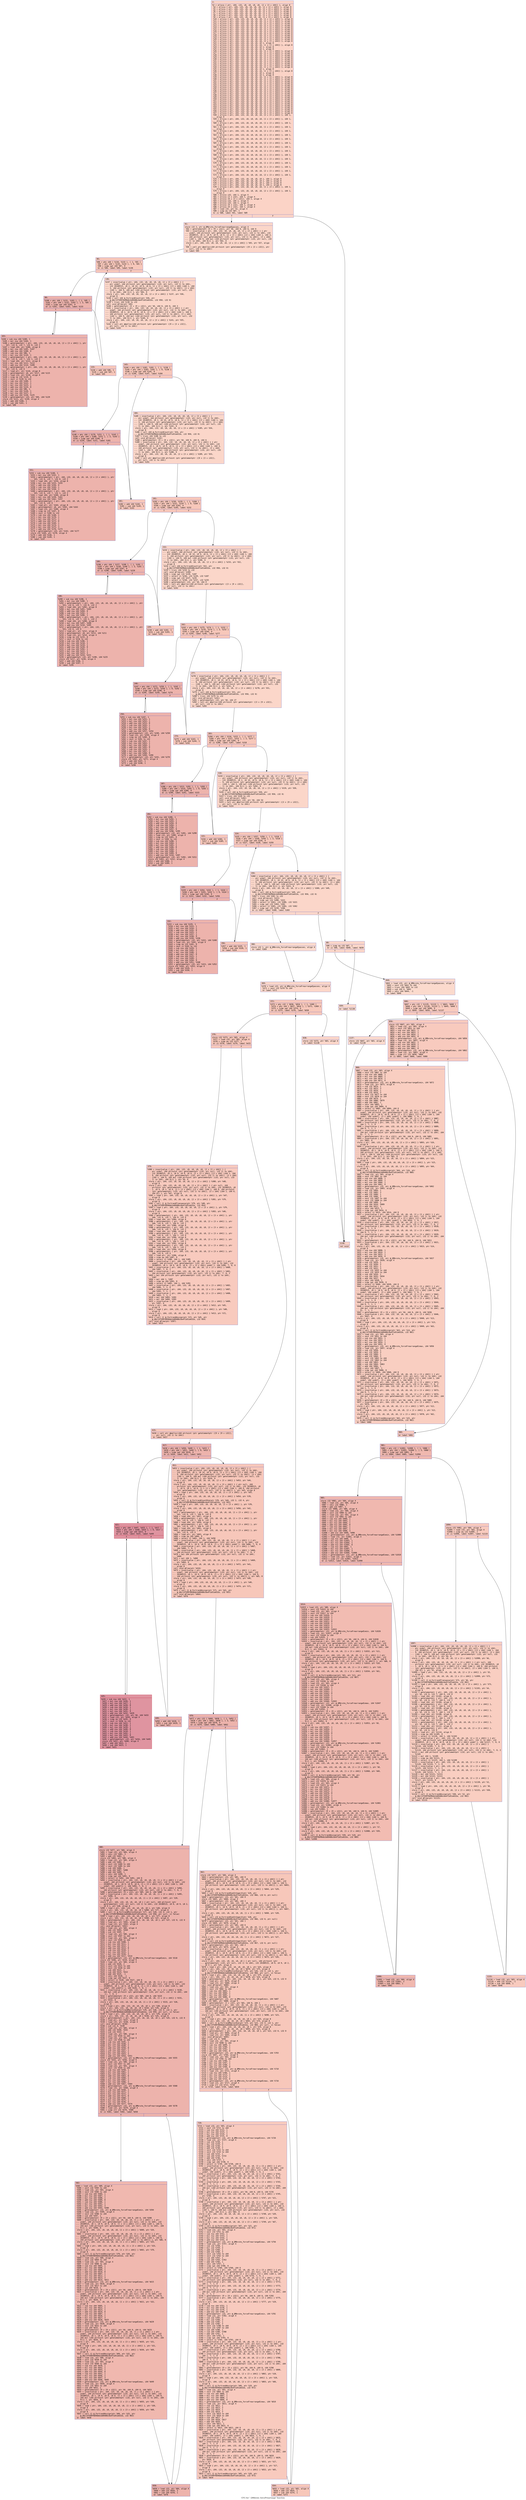 digraph "CFG for '_QMbrute_forcePrearrange' function" {
	label="CFG for '_QMbrute_forcePrearrange' function";

	Node0x55bb5fcd2110 [shape=record,color="#3d50c3ff", style=filled, fillcolor="#f59c7d70" fontname="Courier",label="{2:\l|  %3 = alloca \{ ptr, i64, i32, i8, i8, i8, i8, [2 x [3 x i64]] \}, align 8\l  %4 = alloca \{ ptr, i64, i32, i8, i8, i8, i8, [2 x [3 x i64]] \}, align 8\l  %5 = alloca \{ ptr, i64, i32, i8, i8, i8, i8, [2 x [3 x i64]] \}, align 8\l  %6 = alloca \{ ptr, i64, i32, i8, i8, i8, i8, [2 x [3 x i64]] \}, align 8\l  %7 = alloca \{ ptr, i64, i32, i8, i8, i8, i8, [1 x [3 x i64]] \}, align 8\l  %8 = alloca \{ ptr, i64, i32, i8, i8, i8, i8, [1 x [3 x i64]] \}, align 8\l  %9 = alloca \{ ptr, i64, i32, i8, i8, i8, i8, [1 x [3 x i64]] \}, align 8\l  %10 = alloca \{ ptr, i64, i32, i8, i8, i8, i8, [1 x [3 x i64]] \}, align 8\l  %11 = alloca \{ ptr, i64, i32, i8, i8, i8, i8, [1 x [3 x i64]] \}, align 8\l  %12 = alloca \{ ptr, i64, i32, i8, i8, i8, i8, [2 x [3 x i64]] \}, align 8\l  %13 = alloca \{ ptr, i64, i32, i8, i8, i8, i8, [2 x [3 x i64]] \}, align 8\l  %14 = alloca \{ ptr, i64, i32, i8, i8, i8, i8, [2 x [3 x i64]] \}, align 8\l  %15 = alloca \{ ptr, i64, i32, i8, i8, i8, i8, [2 x [3 x i64]] \}, align 8\l  %16 = alloca \{ ptr, i64, i32, i8, i8, i8, i8, [2 x [3 x i64]] \}, align 8\l  %17 = alloca \{ ptr, i64, i32, i8, i8, i8, i8, [2 x [3 x i64]] \}, align 8\l  %18 = alloca \{ ptr, i64, i32, i8, i8, i8, i8, [2 x [3 x i64]] \}, align 8\l  %19 = alloca \{ ptr, i64, i32, i8, i8, i8, i8, [2 x [3 x i64]] \}, align 8\l  %20 = alloca \{ ptr, i64, i32, i8, i8, i8, i8, [2 x [3 x i64]] \}, align 8\l  %21 = alloca \{ ptr, i64, i32, i8, i8, i8, i8, [2 x [3 x i64]] \}, align 8\l  %22 = alloca \{ ptr, i64, i32, i8, i8, i8, i8 \}, align 8\l  %23 = alloca \{ ptr, i64, i32, i8, i8, i8, i8, [1 x [3 x i64]] \}, align 8\l  %24 = alloca \{ ptr, i64, i32, i8, i8, i8, i8 \}, align 8\l  %25 = alloca \{ ptr, i64, i32, i8, i8, i8, i8 \}, align 8\l  %26 = alloca \{ ptr, i64, i32, i8, i8, i8, i8, [1 x [3 x i64]] \}, align 8\l  %27 = alloca \{ ptr, i64, i32, i8, i8, i8, i8, [1 x [3 x i64]] \}, align 8\l  %28 = alloca \{ ptr, i64, i32, i8, i8, i8, i8, [1 x [3 x i64]] \}, align 8\l  %29 = alloca \{ ptr, i64, i32, i8, i8, i8, i8, [1 x [3 x i64]] \}, align 8\l  %30 = alloca \{ ptr, i64, i32, i8, i8, i8, i8, [1 x [3 x i64]] \}, align 8\l  %31 = alloca \{ ptr, i64, i32, i8, i8, i8, i8, [1 x [3 x i64]] \}, align 8\l  %32 = alloca \{ ptr, i64, i32, i8, i8, i8, i8, [1 x [3 x i64]] \}, align 8\l  %33 = alloca \{ ptr, i64, i32, i8, i8, i8, i8, [1 x [3 x i64]] \}, align 8\l  %34 = alloca \{ ptr, i64, i32, i8, i8, i8, i8, [1 x [3 x i64]] \}, align 8\l  %35 = alloca \{ ptr, i64, i32, i8, i8, i8, i8 \}, align 8\l  %36 = alloca \{ ptr, i64, i32, i8, i8, i8, i8, [1 x [3 x i64]] \}, align 8\l  %37 = alloca \{ ptr, i64, i32, i8, i8, i8, i8 \}, align 8\l  %38 = alloca \{ ptr, i64, i32, i8, i8, i8, i8 \}, align 8\l  %39 = alloca \{ ptr, i64, i32, i8, i8, i8, i8, [1 x [3 x i64]] \}, align 8\l  %40 = alloca \{ ptr, i64, i32, i8, i8, i8, i8, [1 x [3 x i64]] \}, align 8\l  %41 = alloca \{ ptr, i64, i32, i8, i8, i8, i8, [1 x [3 x i64]] \}, align 8\l  %42 = alloca \{ ptr, i64, i32, i8, i8, i8, i8, [1 x [3 x i64]] \}, align 8\l  %43 = alloca \{ ptr, i64, i32, i8, i8, i8, i8, [1 x [3 x i64]] \}, align 8\l  %44 = alloca \{ ptr, i64, i32, i8, i8, i8, i8, [2 x [3 x i64]] \}, align 8\l  %45 = alloca \{ ptr, i64, i32, i8, i8, i8, i8, [2 x [3 x i64]] \}, align 8\l  %46 = alloca \{ ptr, i64, i32, i8, i8, i8, i8, [2 x [3 x i64]] \}, align 8\l  %47 = alloca \{ ptr, i64, i32, i8, i8, i8, i8, [2 x [3 x i64]] \}, align 8\l  %48 = alloca \{ ptr, i64, i32, i8, i8, i8, i8, [2 x [3 x i64]] \}, align 8\l  %49 = alloca \{ ptr, i64, i32, i8, i8, i8, i8, [2 x [3 x i64]] \}, align 8\l  %50 = alloca \{ ptr, i64, i32, i8, i8, i8, i8, [2 x [3 x i64]] \}, align 8\l  %51 = alloca \{ ptr, i64, i32, i8, i8, i8, i8, [2 x [3 x i64]] \}, align 8\l  %52 = alloca \{ ptr, i64, i32, i8, i8, i8, i8, [2 x [3 x i64]] \}, align 8\l  %53 = alloca \{ ptr, i64, i32, i8, i8, i8, i8, [2 x [3 x i64]] \}, align 8\l  %54 = alloca \{ ptr, i64, i32, i8, i8, i8, i8, [2 x [3 x i64]] \}, align 8\l  %55 = alloca \{ ptr, i64, i32, i8, i8, i8, i8, [2 x [3 x i64]] \}, align 8\l  %56 = alloca \{ ptr, i64, i32, i8, i8, i8, i8, [2 x [3 x i64]] \}, align 8\l  %57 = alloca \{ ptr, i64, i32, i8, i8, i8, i8, [2 x [3 x i64]] \}, align 8\l  %58 = alloca \{ ptr, i64, i32, i8, i8, i8, i8, [2 x [3 x i64]] \}, i64 1,\l... align 8\l  %59 = alloca \{ ptr, i64, i32, i8, i8, i8, i8, [1 x [3 x i64]] \}, i64 1,\l... align 8\l  %60 = alloca \{ ptr, i64, i32, i8, i8, i8, i8, [1 x [3 x i64]] \}, i64 1,\l... align 8\l  %61 = alloca \{ ptr, i64, i32, i8, i8, i8, i8, [1 x [3 x i64]] \}, i64 1,\l... align 8\l  %62 = alloca \{ ptr, i64, i32, i8, i8, i8, i8, [2 x [3 x i64]] \}, i64 1,\l... align 8\l  %63 = alloca \{ ptr, i64, i32, i8, i8, i8, i8, [2 x [3 x i64]] \}, i64 1,\l... align 8\l  %64 = alloca \{ ptr, i64, i32, i8, i8, i8, i8, [2 x [3 x i64]] \}, i64 1,\l... align 8\l  %65 = alloca \{ ptr, i64, i32, i8, i8, i8, i8, [2 x [3 x i64]] \}, i64 1,\l... align 8\l  %66 = alloca \{ ptr, i64, i32, i8, i8, i8, i8, [2 x [3 x i64]] \}, i64 1,\l... align 8\l  %67 = alloca \{ ptr, i64, i32, i8, i8, i8, i8, [2 x [3 x i64]] \}, i64 1,\l... align 8\l  %68 = alloca \{ ptr, i64, i32, i8, i8, i8, i8, [1 x [3 x i64]] \}, i64 1,\l... align 8\l  %69 = alloca \{ ptr, i64, i32, i8, i8, i8, i8, [1 x [3 x i64]] \}, i64 1,\l... align 8\l  %70 = alloca \{ ptr, i64, i32, i8, i8, i8, i8, [1 x [3 x i64]] \}, i64 1,\l... align 8\l  %71 = alloca \{ ptr, i64, i32, i8, i8, i8, i8, [1 x [3 x i64]] \}, i64 1,\l... align 8\l  %72 = alloca \{ ptr, i64, i32, i8, i8, i8, i8, [2 x [3 x i64]] \}, i64 1,\l... align 8\l  %73 = alloca \{ ptr, i64, i32, i8, i8, i8, i8, [2 x [3 x i64]] \}, i64 1,\l... align 8\l  %74 = alloca \{ ptr, i64, i32, i8, i8, i8, i8 \}, i64 1, align 8\l  %75 = alloca \{ ptr, i64, i32, i8, i8, i8, i8 \}, i64 1, align 8\l  %76 = alloca \{ ptr, i64, i32, i8, i8, i8, i8 \}, i64 1, align 8\l  %77 = alloca \{ ptr, i64, i32, i8, i8, i8, i8 \}, i64 1, align 8\l  %78 = alloca \{ ptr, i64, i32, i8, i8, i8, i8, [1 x [3 x i64]] \}, i64 1,\l... align 8\l  %79 = alloca \{ ptr, i64, i32, i8, i8, i8, i8, [2 x [3 x i64]] \}, i64 1,\l... align 8\l  %80 = alloca i32, i64 1, align 4\l  %81 = alloca [3 x i32], i64 1, align 4\l  %82 = alloca [9 x [3 x i32]], i64 1, align 4\l  %83 = alloca i32, i64 1, align 4\l  %84 = alloca i32, i64 1, align 4\l  %85 = alloca [9 x i32], i64 1, align 4\l  %86 = alloca [9 x i32], i64 1, align 4\l  %87 = load i32, ptr %1, align 4\l  %88 = icmp eq i32 %87, 1\l  br i1 %88, label %91, label %89\l|{<s0>T|<s1>F}}"];
	Node0x55bb5fcd2110:s0 -> Node0x55bb5fcd5400[tooltip="2 -> 91\nProbability 50.00%" ];
	Node0x55bb5fcd2110:s1 -> Node0x55bb5fcd5450[tooltip="2 -> 89\nProbability 50.00%" ];
	Node0x55bb5fcd5450 [shape=record,color="#3d50c3ff", style=filled, fillcolor="#f6a38570" fontname="Courier",label="{89:\l|  %90 = icmp eq i32 %87, 2\l  br i1 %90, label %840, label %839\l|{<s0>T|<s1>F}}"];
	Node0x55bb5fcd5450:s0 -> Node0x55bb5fcd55e0[tooltip="89 -> 840\nProbability 50.00%" ];
	Node0x55bb5fcd5450:s1 -> Node0x55bb5fcd5630[tooltip="89 -> 839\nProbability 50.00%" ];
	Node0x55bb5fcd5400 [shape=record,color="#3d50c3ff", style=filled, fillcolor="#f6a38570" fontname="Courier",label="{91:\l|  store i32 2, ptr @_QMbrute_forceFrearrangeEpasses, align 4\l  %92 = getelementptr [9 x [9 x i32]], ptr %0, i64 0, i64 0, i64 0\l  %93 = insertvalue \{ ptr, i64, i32, i8, i8, i8, i8, [2 x [3 x i64]] \} \{ ptr\l... undef, i64 ptrtoint (ptr getelementptr (i32, ptr null, i32 1) to i64), i32\l... 20180515, i8 2, i8 9, i8 0, i8 0, [2 x [3 x i64]] [[3 x i64] [i64 1, i64 3,\l... i64 ptrtoint (ptr getelementptr (i32, ptr null, i32 1) to i64)], [3 x i64]\l... [i64 1, i64 9, i64 mul (i64 ptrtoint (ptr getelementptr (i32, ptr null, i32\l... 1) to i64), i64 9)]] \}, ptr %92, 0\l  store \{ ptr, i64, i32, i8, i8, i8, i8, [2 x [3 x i64]] \} %93, ptr %57, align\l... 8\l  %94 = call ptr @malloc(i64 ptrtoint (ptr getelementptr ([9 x [3 x i32]], ptr\l... null, i32 1) to i64))\l  br label %95\l}"];
	Node0x55bb5fcd5400 -> Node0x55bb5fcd5c30[tooltip="91 -> 95\nProbability 100.00%" ];
	Node0x55bb5fcd5c30 [shape=record,color="#3d50c3ff", style=filled, fillcolor="#ec7f6370" fontname="Courier",label="{95:\l|  %96 = phi i64 [ %134, %133 ], [ 1, %91 ]\l  %97 = phi i64 [ %135, %133 ], [ 9, %91 ]\l  %98 = icmp sgt i64 %97, 0\l  br i1 %98, label %99, label %136\l|{<s0>T|<s1>F}}"];
	Node0x55bb5fcd5c30:s0 -> Node0x55bb5fcd39c0[tooltip="95 -> 99\nProbability 96.88%" ];
	Node0x55bb5fcd5c30:s1 -> Node0x55bb5fcd3a10[tooltip="95 -> 136\nProbability 3.12%" ];
	Node0x55bb5fcd39c0 [shape=record,color="#3d50c3ff", style=filled, fillcolor="#d6524470" fontname="Courier",label="{99:\l|  %100 = phi i64 [ %131, %103 ], [ 1, %95 ]\l  %101 = phi i64 [ %132, %103 ], [ 3, %95 ]\l  %102 = icmp sgt i64 %101, 0\l  br i1 %102, label %103, label %133\l|{<s0>T|<s1>F}}"];
	Node0x55bb5fcd39c0:s0 -> Node0x55bb5fcd3b40[tooltip="99 -> 103\nProbability 96.88%" ];
	Node0x55bb5fcd39c0:s1 -> Node0x55bb5fcd3760[tooltip="99 -> 133\nProbability 3.12%" ];
	Node0x55bb5fcd3b40 [shape=record,color="#3d50c3ff", style=filled, fillcolor="#d6524470" fontname="Courier",label="{103:\l|  %104 = sub nsw i64 %100, 1\l  %105 = mul nsw i64 %104, 1\l  %106 = getelementptr \{ ptr, i64, i32, i8, i8, i8, i8, [2 x [3 x i64]] \}, ptr\l... %57, i32 0, i32 7, i32 0, i32 2\l  %107 = load i64, ptr %106, align 8\l  %108 = mul nsw i64 %105, %107\l  %109 = add nsw i64 %108, 0\l  %110 = sub nsw i64 %96, 1\l  %111 = mul nsw i64 %110, 1\l  %112 = getelementptr \{ ptr, i64, i32, i8, i8, i8, i8, [2 x [3 x i64]] \}, ptr\l... %57, i32 0, i32 7, i32 1, i32 2\l  %113 = load i64, ptr %112, align 8\l  %114 = mul nsw i64 %111, %113\l  %115 = add nsw i64 %114, %109\l  %116 = getelementptr \{ ptr, i64, i32, i8, i8, i8, i8, [2 x [3 x i64]] \}, ptr\l... %57, i32 0, i32 0\l  %117 = load ptr, ptr %116, align 8\l  %118 = getelementptr i8, ptr %117, i64 %115\l  %119 = load i32, ptr %118, align 4\l  %120 = icmp ne i32 %119, 0\l  %121 = zext i1 %120 to i32\l  %122 = sub nsw i64 %100, 1\l  %123 = mul nsw i64 %122, 1\l  %124 = mul nsw i64 %123, 1\l  %125 = add nsw i64 %124, 0\l  %126 = sub nsw i64 %96, 1\l  %127 = mul nsw i64 %126, 1\l  %128 = mul nsw i64 %127, 3\l  %129 = add nsw i64 %128, %125\l  %130 = getelementptr i32, ptr %94, i64 %129\l  store i32 %121, ptr %130, align 4\l  %131 = add i64 %100, 1\l  %132 = sub i64 %101, 1\l  br label %99\l}"];
	Node0x55bb5fcd3b40 -> Node0x55bb5fcd39c0[tooltip="103 -> 99\nProbability 100.00%" ];
	Node0x55bb5fcd3760 [shape=record,color="#3d50c3ff", style=filled, fillcolor="#ec7f6370" fontname="Courier",label="{133:\l|  %134 = add i64 %96, 1\l  %135 = sub i64 %97, 1\l  br label %95\l}"];
	Node0x55bb5fcd3760 -> Node0x55bb5fcd5c30[tooltip="133 -> 95\nProbability 100.00%" ];
	Node0x55bb5fcd3a10 [shape=record,color="#3d50c3ff", style=filled, fillcolor="#f6a38570" fontname="Courier",label="{136:\l|  %137 = insertvalue \{ ptr, i64, i32, i8, i8, i8, i8, [2 x [3 x i64]] \} \{\l... ptr undef, i64 ptrtoint (ptr getelementptr (i32, ptr null, i32 1) to i64),\l... i32 20180515, i8 2, i8 14, i8 0, i8 0, [2 x [3 x i64]] [[3 x i64] [i64 1, i64\l... 3, i64 ptrtoint (ptr getelementptr (i32, ptr null, i32 1) to i64)], [3 x i64]\l... [i64 1, i64 9, i64 mul (i64 ptrtoint (ptr getelementptr (i32, ptr null, i32\l... 1) to i64), i64 3)]] \}, ptr %94, 0\l  store \{ ptr, i64, i32, i8, i8, i8, i8, [2 x [3 x i64]] \} %137, ptr %56,\l... align 8\l  %138 = call i64 @_FortranACount(ptr %56, ptr\l... @_QQclXf509f8d48db1b89486c6e4f1d51e632e, i32 950, i32 0)\l  %139 = trunc i64 %138 to i32\l  call void @free(ptr %94)\l  %140 = getelementptr [9 x [9 x i32]], ptr %0, i64 0, i64 0, i64 3\l  %141 = insertvalue \{ ptr, i64, i32, i8, i8, i8, i8, [2 x [3 x i64]] \} \{ ptr\l... undef, i64 ptrtoint (ptr getelementptr (i32, ptr null, i32 1) to i64), i32\l... 20180515, i8 2, i8 9, i8 0, i8 0, [2 x [3 x i64]] [[3 x i64] [i64 1, i64 3,\l... i64 ptrtoint (ptr getelementptr (i32, ptr null, i32 1) to i64)], [3 x i64]\l... [i64 1, i64 9, i64 mul (i64 ptrtoint (ptr getelementptr (i32, ptr null, i32\l... 1) to i64), i64 9)]] \}, ptr %140, 0\l  store \{ ptr, i64, i32, i8, i8, i8, i8, [2 x [3 x i64]] \} %141, ptr %55,\l... align 8\l  %142 = call ptr @malloc(i64 ptrtoint (ptr getelementptr ([9 x [3 x i32]],\l... ptr null, i32 1) to i64))\l  br label %143\l}"];
	Node0x55bb5fcd3a10 -> Node0x55bb5fcd8870[tooltip="136 -> 143\nProbability 100.00%" ];
	Node0x55bb5fcd8870 [shape=record,color="#3d50c3ff", style=filled, fillcolor="#ec7f6370" fontname="Courier",label="{143:\l|  %144 = phi i64 [ %182, %181 ], [ 1, %136 ]\l  %145 = phi i64 [ %183, %181 ], [ 9, %136 ]\l  %146 = icmp sgt i64 %145, 0\l  br i1 %146, label %147, label %184\l|{<s0>T|<s1>F}}"];
	Node0x55bb5fcd8870:s0 -> Node0x55bb5fcd8b90[tooltip="143 -> 147\nProbability 96.88%" ];
	Node0x55bb5fcd8870:s1 -> Node0x55bb5fcd8be0[tooltip="143 -> 184\nProbability 3.12%" ];
	Node0x55bb5fcd8b90 [shape=record,color="#3d50c3ff", style=filled, fillcolor="#d6524470" fontname="Courier",label="{147:\l|  %148 = phi i64 [ %179, %151 ], [ 1, %143 ]\l  %149 = phi i64 [ %180, %151 ], [ 3, %143 ]\l  %150 = icmp sgt i64 %149, 0\l  br i1 %150, label %151, label %181\l|{<s0>T|<s1>F}}"];
	Node0x55bb5fcd8b90:s0 -> Node0x55bb5fcd8ce0[tooltip="147 -> 151\nProbability 96.88%" ];
	Node0x55bb5fcd8b90:s1 -> Node0x55bb5fcd8930[tooltip="147 -> 181\nProbability 3.12%" ];
	Node0x55bb5fcd8ce0 [shape=record,color="#3d50c3ff", style=filled, fillcolor="#d6524470" fontname="Courier",label="{151:\l|  %152 = sub nsw i64 %148, 1\l  %153 = mul nsw i64 %152, 1\l  %154 = getelementptr \{ ptr, i64, i32, i8, i8, i8, i8, [2 x [3 x i64]] \}, ptr\l... %55, i32 0, i32 7, i32 0, i32 2\l  %155 = load i64, ptr %154, align 8\l  %156 = mul nsw i64 %153, %155\l  %157 = add nsw i64 %156, 0\l  %158 = sub nsw i64 %144, 1\l  %159 = mul nsw i64 %158, 1\l  %160 = getelementptr \{ ptr, i64, i32, i8, i8, i8, i8, [2 x [3 x i64]] \}, ptr\l... %55, i32 0, i32 7, i32 1, i32 2\l  %161 = load i64, ptr %160, align 8\l  %162 = mul nsw i64 %159, %161\l  %163 = add nsw i64 %162, %157\l  %164 = getelementptr \{ ptr, i64, i32, i8, i8, i8, i8, [2 x [3 x i64]] \}, ptr\l... %55, i32 0, i32 0\l  %165 = load ptr, ptr %164, align 8\l  %166 = getelementptr i8, ptr %165, i64 %163\l  %167 = load i32, ptr %166, align 4\l  %168 = icmp ne i32 %167, 0\l  %169 = zext i1 %168 to i32\l  %170 = sub nsw i64 %148, 1\l  %171 = mul nsw i64 %170, 1\l  %172 = mul nsw i64 %171, 1\l  %173 = add nsw i64 %172, 0\l  %174 = sub nsw i64 %144, 1\l  %175 = mul nsw i64 %174, 1\l  %176 = mul nsw i64 %175, 3\l  %177 = add nsw i64 %176, %173\l  %178 = getelementptr i32, ptr %142, i64 %177\l  store i32 %169, ptr %178, align 4\l  %179 = add i64 %148, 1\l  %180 = sub i64 %149, 1\l  br label %147\l}"];
	Node0x55bb5fcd8ce0 -> Node0x55bb5fcd8b90[tooltip="151 -> 147\nProbability 100.00%" ];
	Node0x55bb5fcd8930 [shape=record,color="#3d50c3ff", style=filled, fillcolor="#ec7f6370" fontname="Courier",label="{181:\l|  %182 = add i64 %144, 1\l  %183 = sub i64 %145, 1\l  br label %143\l}"];
	Node0x55bb5fcd8930 -> Node0x55bb5fcd8870[tooltip="181 -> 143\nProbability 100.00%" ];
	Node0x55bb5fcd8be0 [shape=record,color="#3d50c3ff", style=filled, fillcolor="#f6a38570" fontname="Courier",label="{184:\l|  %185 = insertvalue \{ ptr, i64, i32, i8, i8, i8, i8, [2 x [3 x i64]] \} \{\l... ptr undef, i64 ptrtoint (ptr getelementptr (i32, ptr null, i32 1) to i64),\l... i32 20180515, i8 2, i8 14, i8 0, i8 0, [2 x [3 x i64]] [[3 x i64] [i64 1, i64\l... 3, i64 ptrtoint (ptr getelementptr (i32, ptr null, i32 1) to i64)], [3 x i64]\l... [i64 1, i64 9, i64 mul (i64 ptrtoint (ptr getelementptr (i32, ptr null, i32\l... 1) to i64), i64 3)]] \}, ptr %142, 0\l  store \{ ptr, i64, i32, i8, i8, i8, i8, [2 x [3 x i64]] \} %185, ptr %54,\l... align 8\l  %186 = call i64 @_FortranACount(ptr %54, ptr\l... @_QQclXf509f8d48db1b89486c6e4f1d51e632e, i32 950, i32 0)\l  %187 = trunc i64 %186 to i32\l  call void @free(ptr %142)\l  %188 = getelementptr [9 x [9 x i32]], ptr %0, i64 0, i64 0, i64 6\l  %189 = insertvalue \{ ptr, i64, i32, i8, i8, i8, i8, [2 x [3 x i64]] \} \{ ptr\l... undef, i64 ptrtoint (ptr getelementptr (i32, ptr null, i32 1) to i64), i32\l... 20180515, i8 2, i8 9, i8 0, i8 0, [2 x [3 x i64]] [[3 x i64] [i64 1, i64 3,\l... i64 ptrtoint (ptr getelementptr (i32, ptr null, i32 1) to i64)], [3 x i64]\l... [i64 1, i64 9, i64 mul (i64 ptrtoint (ptr getelementptr (i32, ptr null, i32\l... 1) to i64), i64 9)]] \}, ptr %188, 0\l  store \{ ptr, i64, i32, i8, i8, i8, i8, [2 x [3 x i64]] \} %189, ptr %53,\l... align 8\l  %190 = call ptr @malloc(i64 ptrtoint (ptr getelementptr ([9 x [3 x i32]],\l... ptr null, i32 1) to i64))\l  br label %191\l}"];
	Node0x55bb5fcd8be0 -> Node0x55bb5fce9e90[tooltip="184 -> 191\nProbability 100.00%" ];
	Node0x55bb5fce9e90 [shape=record,color="#3d50c3ff", style=filled, fillcolor="#ec7f6370" fontname="Courier",label="{191:\l|  %192 = phi i64 [ %230, %229 ], [ 1, %184 ]\l  %193 = phi i64 [ %231, %229 ], [ 9, %184 ]\l  %194 = icmp sgt i64 %193, 0\l  br i1 %194, label %195, label %232\l|{<s0>T|<s1>F}}"];
	Node0x55bb5fce9e90:s0 -> Node0x55bb5fcd5f50[tooltip="191 -> 195\nProbability 96.88%" ];
	Node0x55bb5fce9e90:s1 -> Node0x55bb5fcd5fa0[tooltip="191 -> 232\nProbability 3.12%" ];
	Node0x55bb5fcd5f50 [shape=record,color="#3d50c3ff", style=filled, fillcolor="#d6524470" fontname="Courier",label="{195:\l|  %196 = phi i64 [ %227, %199 ], [ 1, %191 ]\l  %197 = phi i64 [ %228, %199 ], [ 3, %191 ]\l  %198 = icmp sgt i64 %197, 0\l  br i1 %198, label %199, label %229\l|{<s0>T|<s1>F}}"];
	Node0x55bb5fcd5f50:s0 -> Node0x55bb5fcd60a0[tooltip="195 -> 199\nProbability 96.88%" ];
	Node0x55bb5fcd5f50:s1 -> Node0x55bb5fcd5cf0[tooltip="195 -> 229\nProbability 3.12%" ];
	Node0x55bb5fcd60a0 [shape=record,color="#3d50c3ff", style=filled, fillcolor="#d6524470" fontname="Courier",label="{199:\l|  %200 = sub nsw i64 %196, 1\l  %201 = mul nsw i64 %200, 1\l  %202 = getelementptr \{ ptr, i64, i32, i8, i8, i8, i8, [2 x [3 x i64]] \}, ptr\l... %53, i32 0, i32 7, i32 0, i32 2\l  %203 = load i64, ptr %202, align 8\l  %204 = mul nsw i64 %201, %203\l  %205 = add nsw i64 %204, 0\l  %206 = sub nsw i64 %192, 1\l  %207 = mul nsw i64 %206, 1\l  %208 = getelementptr \{ ptr, i64, i32, i8, i8, i8, i8, [2 x [3 x i64]] \}, ptr\l... %53, i32 0, i32 7, i32 1, i32 2\l  %209 = load i64, ptr %208, align 8\l  %210 = mul nsw i64 %207, %209\l  %211 = add nsw i64 %210, %205\l  %212 = getelementptr \{ ptr, i64, i32, i8, i8, i8, i8, [2 x [3 x i64]] \}, ptr\l... %53, i32 0, i32 0\l  %213 = load ptr, ptr %212, align 8\l  %214 = getelementptr i8, ptr %213, i64 %211\l  %215 = load i32, ptr %214, align 4\l  %216 = icmp ne i32 %215, 0\l  %217 = zext i1 %216 to i32\l  %218 = sub nsw i64 %196, 1\l  %219 = mul nsw i64 %218, 1\l  %220 = mul nsw i64 %219, 1\l  %221 = add nsw i64 %220, 0\l  %222 = sub nsw i64 %192, 1\l  %223 = mul nsw i64 %222, 1\l  %224 = mul nsw i64 %223, 3\l  %225 = add nsw i64 %224, %221\l  %226 = getelementptr i32, ptr %190, i64 %225\l  store i32 %217, ptr %226, align 4\l  %227 = add i64 %196, 1\l  %228 = sub i64 %197, 1\l  br label %195\l}"];
	Node0x55bb5fcd60a0 -> Node0x55bb5fcd5f50[tooltip="199 -> 195\nProbability 100.00%" ];
	Node0x55bb5fcd5cf0 [shape=record,color="#3d50c3ff", style=filled, fillcolor="#ec7f6370" fontname="Courier",label="{229:\l|  %230 = add i64 %192, 1\l  %231 = sub i64 %193, 1\l  br label %191\l}"];
	Node0x55bb5fcd5cf0 -> Node0x55bb5fce9e90[tooltip="229 -> 191\nProbability 100.00%" ];
	Node0x55bb5fcd5fa0 [shape=record,color="#3d50c3ff", style=filled, fillcolor="#f6a38570" fontname="Courier",label="{232:\l|  %233 = insertvalue \{ ptr, i64, i32, i8, i8, i8, i8, [2 x [3 x i64]] \} \{\l... ptr undef, i64 ptrtoint (ptr getelementptr (i32, ptr null, i32 1) to i64),\l... i32 20180515, i8 2, i8 14, i8 0, i8 0, [2 x [3 x i64]] [[3 x i64] [i64 1, i64\l... 3, i64 ptrtoint (ptr getelementptr (i32, ptr null, i32 1) to i64)], [3 x i64]\l... [i64 1, i64 9, i64 mul (i64 ptrtoint (ptr getelementptr (i32, ptr null, i32\l... 1) to i64), i64 3)]] \}, ptr %190, 0\l  store \{ ptr, i64, i32, i8, i8, i8, i8, [2 x [3 x i64]] \} %233, ptr %52,\l... align 8\l  %234 = call i64 @_FortranACount(ptr %52, ptr\l... @_QQclXf509f8d48db1b89486c6e4f1d51e632e, i32 950, i32 0)\l  %235 = trunc i64 %234 to i32\l  call void @free(ptr %190)\l  %236 = icmp sgt i32 %139, %187\l  %237 = select i1 %236, i32 %139, i32 %187\l  %238 = icmp sgt i32 %237, %235\l  %239 = select i1 %238, i32 %237, i32 %235\l  %240 = getelementptr i32, ptr %0, i64 0\l  %241 = call ptr @malloc(i64 ptrtoint (ptr getelementptr ([3 x [9 x i32]],\l... ptr null, i32 1) to i64))\l  br label %242\l}"];
	Node0x55bb5fcd5fa0 -> Node0x55bb5fced270[tooltip="232 -> 242\nProbability 100.00%" ];
	Node0x55bb5fced270 [shape=record,color="#3d50c3ff", style=filled, fillcolor="#ec7f6370" fontname="Courier",label="{242:\l|  %243 = phi i64 [ %275, %274 ], [ 1, %232 ]\l  %244 = phi i64 [ %276, %274 ], [ 3, %232 ]\l  %245 = icmp sgt i64 %244, 0\l  br i1 %245, label %246, label %277\l|{<s0>T|<s1>F}}"];
	Node0x55bb5fced270:s0 -> Node0x55bb5fced530[tooltip="242 -> 246\nProbability 96.88%" ];
	Node0x55bb5fced270:s1 -> Node0x55bb5fced580[tooltip="242 -> 277\nProbability 3.12%" ];
	Node0x55bb5fced530 [shape=record,color="#3d50c3ff", style=filled, fillcolor="#d6524470" fontname="Courier",label="{246:\l|  %247 = phi i64 [ %272, %250 ], [ 1, %242 ]\l  %248 = phi i64 [ %273, %250 ], [ 9, %242 ]\l  %249 = icmp sgt i64 %248, 0\l  br i1 %249, label %250, label %274\l|{<s0>T|<s1>F}}"];
	Node0x55bb5fced530:s0 -> Node0x55bb5fced680[tooltip="246 -> 250\nProbability 96.88%" ];
	Node0x55bb5fced530:s1 -> Node0x55bb5fced330[tooltip="246 -> 274\nProbability 3.12%" ];
	Node0x55bb5fced680 [shape=record,color="#3d50c3ff", style=filled, fillcolor="#d6524470" fontname="Courier",label="{250:\l|  %251 = sub nsw i64 %247, 1\l  %252 = mul nsw i64 %251, 1\l  %253 = mul nsw i64 %252, 1\l  %254 = add nsw i64 %253, 0\l  %255 = sub nsw i64 %243, 1\l  %256 = mul nsw i64 %255, 1\l  %257 = mul nsw i64 %256, 9\l  %258 = add nsw i64 %257, %254\l  %259 = getelementptr i32, ptr %240, i64 %258\l  %260 = load i32, ptr %259, align 4\l  %261 = icmp ne i32 %260, 0\l  %262 = zext i1 %261 to i32\l  %263 = sub nsw i64 %247, 1\l  %264 = mul nsw i64 %263, 1\l  %265 = mul nsw i64 %264, 1\l  %266 = add nsw i64 %265, 0\l  %267 = sub nsw i64 %243, 1\l  %268 = mul nsw i64 %267, 1\l  %269 = mul nsw i64 %268, 9\l  %270 = add nsw i64 %269, %266\l  %271 = getelementptr i32, ptr %241, i64 %270\l  store i32 %262, ptr %271, align 4\l  %272 = add i64 %247, 1\l  %273 = sub i64 %248, 1\l  br label %246\l}"];
	Node0x55bb5fced680 -> Node0x55bb5fced530[tooltip="250 -> 246\nProbability 100.00%" ];
	Node0x55bb5fced330 [shape=record,color="#3d50c3ff", style=filled, fillcolor="#ec7f6370" fontname="Courier",label="{274:\l|  %275 = add i64 %243, 1\l  %276 = sub i64 %244, 1\l  br label %242\l}"];
	Node0x55bb5fced330 -> Node0x55bb5fced270[tooltip="274 -> 242\nProbability 100.00%" ];
	Node0x55bb5fced580 [shape=record,color="#3d50c3ff", style=filled, fillcolor="#f6a38570" fontname="Courier",label="{277:\l|  %278 = insertvalue \{ ptr, i64, i32, i8, i8, i8, i8, [2 x [3 x i64]] \} \{\l... ptr undef, i64 ptrtoint (ptr getelementptr (i32, ptr null, i32 1) to i64),\l... i32 20180515, i8 2, i8 14, i8 0, i8 0, [2 x [3 x i64]] [[3 x i64] [i64 1, i64\l... 9, i64 ptrtoint (ptr getelementptr (i32, ptr null, i32 1) to i64)], [3 x i64]\l... [i64 1, i64 3, i64 mul (i64 ptrtoint (ptr getelementptr (i32, ptr null, i32\l... 1) to i64), i64 9)]] \}, ptr %241, 0\l  store \{ ptr, i64, i32, i8, i8, i8, i8, [2 x [3 x i64]] \} %278, ptr %51,\l... align 8\l  %279 = call i64 @_FortranACount(ptr %51, ptr\l... @_QQclXf509f8d48db1b89486c6e4f1d51e632e, i32 950, i32 0)\l  %280 = trunc i64 %279 to i32\l  call void @free(ptr %241)\l  %281 = getelementptr i32, ptr %0, i64 27\l  %282 = call ptr @malloc(i64 ptrtoint (ptr getelementptr ([3 x [9 x i32]],\l... ptr null, i32 1) to i64))\l  br label %283\l}"];
	Node0x55bb5fced580 -> Node0x55bb5fceeea0[tooltip="277 -> 283\nProbability 100.00%" ];
	Node0x55bb5fceeea0 [shape=record,color="#3d50c3ff", style=filled, fillcolor="#ec7f6370" fontname="Courier",label="{283:\l|  %284 = phi i64 [ %316, %315 ], [ 1, %277 ]\l  %285 = phi i64 [ %317, %315 ], [ 3, %277 ]\l  %286 = icmp sgt i64 %285, 0\l  br i1 %286, label %287, label %318\l|{<s0>T|<s1>F}}"];
	Node0x55bb5fceeea0:s0 -> Node0x55bb5fcef1c0[tooltip="283 -> 287\nProbability 96.88%" ];
	Node0x55bb5fceeea0:s1 -> Node0x55bb5fcef210[tooltip="283 -> 318\nProbability 3.12%" ];
	Node0x55bb5fcef1c0 [shape=record,color="#3d50c3ff", style=filled, fillcolor="#d6524470" fontname="Courier",label="{287:\l|  %288 = phi i64 [ %313, %291 ], [ 1, %283 ]\l  %289 = phi i64 [ %314, %291 ], [ 9, %283 ]\l  %290 = icmp sgt i64 %289, 0\l  br i1 %290, label %291, label %315\l|{<s0>T|<s1>F}}"];
	Node0x55bb5fcef1c0:s0 -> Node0x55bb5fcef310[tooltip="287 -> 291\nProbability 96.88%" ];
	Node0x55bb5fcef1c0:s1 -> Node0x55bb5fceef60[tooltip="287 -> 315\nProbability 3.12%" ];
	Node0x55bb5fcef310 [shape=record,color="#3d50c3ff", style=filled, fillcolor="#d6524470" fontname="Courier",label="{291:\l|  %292 = sub nsw i64 %288, 1\l  %293 = mul nsw i64 %292, 1\l  %294 = mul nsw i64 %293, 1\l  %295 = add nsw i64 %294, 0\l  %296 = sub nsw i64 %284, 1\l  %297 = mul nsw i64 %296, 1\l  %298 = mul nsw i64 %297, 9\l  %299 = add nsw i64 %298, %295\l  %300 = getelementptr i32, ptr %281, i64 %299\l  %301 = load i32, ptr %300, align 4\l  %302 = icmp ne i32 %301, 0\l  %303 = zext i1 %302 to i32\l  %304 = sub nsw i64 %288, 1\l  %305 = mul nsw i64 %304, 1\l  %306 = mul nsw i64 %305, 1\l  %307 = add nsw i64 %306, 0\l  %308 = sub nsw i64 %284, 1\l  %309 = mul nsw i64 %308, 1\l  %310 = mul nsw i64 %309, 9\l  %311 = add nsw i64 %310, %307\l  %312 = getelementptr i32, ptr %282, i64 %311\l  store i32 %303, ptr %312, align 4\l  %313 = add i64 %288, 1\l  %314 = sub i64 %289, 1\l  br label %287\l}"];
	Node0x55bb5fcef310 -> Node0x55bb5fcef1c0[tooltip="291 -> 287\nProbability 100.00%" ];
	Node0x55bb5fceef60 [shape=record,color="#3d50c3ff", style=filled, fillcolor="#ec7f6370" fontname="Courier",label="{315:\l|  %316 = add i64 %284, 1\l  %317 = sub i64 %285, 1\l  br label %283\l}"];
	Node0x55bb5fceef60 -> Node0x55bb5fceeea0[tooltip="315 -> 283\nProbability 100.00%" ];
	Node0x55bb5fcef210 [shape=record,color="#3d50c3ff", style=filled, fillcolor="#f6a38570" fontname="Courier",label="{318:\l|  %319 = insertvalue \{ ptr, i64, i32, i8, i8, i8, i8, [2 x [3 x i64]] \} \{\l... ptr undef, i64 ptrtoint (ptr getelementptr (i32, ptr null, i32 1) to i64),\l... i32 20180515, i8 2, i8 14, i8 0, i8 0, [2 x [3 x i64]] [[3 x i64] [i64 1, i64\l... 9, i64 ptrtoint (ptr getelementptr (i32, ptr null, i32 1) to i64)], [3 x i64]\l... [i64 1, i64 3, i64 mul (i64 ptrtoint (ptr getelementptr (i32, ptr null, i32\l... 1) to i64), i64 9)]] \}, ptr %282, 0\l  store \{ ptr, i64, i32, i8, i8, i8, i8, [2 x [3 x i64]] \} %319, ptr %50,\l... align 8\l  %320 = call i64 @_FortranACount(ptr %50, ptr\l... @_QQclXf509f8d48db1b89486c6e4f1d51e632e, i32 950, i32 0)\l  %321 = trunc i64 %320 to i32\l  call void @free(ptr %282)\l  %322 = getelementptr i32, ptr %0, i64 54\l  %323 = call ptr @malloc(i64 ptrtoint (ptr getelementptr ([3 x [9 x i32]],\l... ptr null, i32 1) to i64))\l  br label %324\l}"];
	Node0x55bb5fcef210 -> Node0x55bb5fcf0b30[tooltip="318 -> 324\nProbability 100.00%" ];
	Node0x55bb5fcf0b30 [shape=record,color="#3d50c3ff", style=filled, fillcolor="#ec7f6370" fontname="Courier",label="{324:\l|  %325 = phi i64 [ %357, %356 ], [ 1, %318 ]\l  %326 = phi i64 [ %358, %356 ], [ 3, %318 ]\l  %327 = icmp sgt i64 %326, 0\l  br i1 %327, label %328, label %359\l|{<s0>T|<s1>F}}"];
	Node0x55bb5fcf0b30:s0 -> Node0x55bb5fcf0e50[tooltip="324 -> 328\nProbability 96.88%" ];
	Node0x55bb5fcf0b30:s1 -> Node0x55bb5fcf0ea0[tooltip="324 -> 359\nProbability 3.12%" ];
	Node0x55bb5fcf0e50 [shape=record,color="#3d50c3ff", style=filled, fillcolor="#d6524470" fontname="Courier",label="{328:\l|  %329 = phi i64 [ %354, %332 ], [ 1, %324 ]\l  %330 = phi i64 [ %355, %332 ], [ 9, %324 ]\l  %331 = icmp sgt i64 %330, 0\l  br i1 %331, label %332, label %356\l|{<s0>T|<s1>F}}"];
	Node0x55bb5fcf0e50:s0 -> Node0x55bb5fcf0fa0[tooltip="328 -> 332\nProbability 96.88%" ];
	Node0x55bb5fcf0e50:s1 -> Node0x55bb5fcf0bf0[tooltip="328 -> 356\nProbability 3.12%" ];
	Node0x55bb5fcf0fa0 [shape=record,color="#3d50c3ff", style=filled, fillcolor="#d6524470" fontname="Courier",label="{332:\l|  %333 = sub nsw i64 %329, 1\l  %334 = mul nsw i64 %333, 1\l  %335 = mul nsw i64 %334, 1\l  %336 = add nsw i64 %335, 0\l  %337 = sub nsw i64 %325, 1\l  %338 = mul nsw i64 %337, 1\l  %339 = mul nsw i64 %338, 9\l  %340 = add nsw i64 %339, %336\l  %341 = getelementptr i32, ptr %322, i64 %340\l  %342 = load i32, ptr %341, align 4\l  %343 = icmp ne i32 %342, 0\l  %344 = zext i1 %343 to i32\l  %345 = sub nsw i64 %329, 1\l  %346 = mul nsw i64 %345, 1\l  %347 = mul nsw i64 %346, 1\l  %348 = add nsw i64 %347, 0\l  %349 = sub nsw i64 %325, 1\l  %350 = mul nsw i64 %349, 1\l  %351 = mul nsw i64 %350, 9\l  %352 = add nsw i64 %351, %348\l  %353 = getelementptr i32, ptr %323, i64 %352\l  store i32 %344, ptr %353, align 4\l  %354 = add i64 %329, 1\l  %355 = sub i64 %330, 1\l  br label %328\l}"];
	Node0x55bb5fcf0fa0 -> Node0x55bb5fcf0e50[tooltip="332 -> 328\nProbability 100.00%" ];
	Node0x55bb5fcf0bf0 [shape=record,color="#3d50c3ff", style=filled, fillcolor="#ec7f6370" fontname="Courier",label="{356:\l|  %357 = add i64 %325, 1\l  %358 = sub i64 %326, 1\l  br label %324\l}"];
	Node0x55bb5fcf0bf0 -> Node0x55bb5fcf0b30[tooltip="356 -> 324\nProbability 100.00%" ];
	Node0x55bb5fcf0ea0 [shape=record,color="#3d50c3ff", style=filled, fillcolor="#f6a38570" fontname="Courier",label="{359:\l|  %360 = insertvalue \{ ptr, i64, i32, i8, i8, i8, i8, [2 x [3 x i64]] \} \{\l... ptr undef, i64 ptrtoint (ptr getelementptr (i32, ptr null, i32 1) to i64),\l... i32 20180515, i8 2, i8 14, i8 0, i8 0, [2 x [3 x i64]] [[3 x i64] [i64 1, i64\l... 9, i64 ptrtoint (ptr getelementptr (i32, ptr null, i32 1) to i64)], [3 x i64]\l... [i64 1, i64 3, i64 mul (i64 ptrtoint (ptr getelementptr (i32, ptr null, i32\l... 1) to i64), i64 9)]] \}, ptr %323, 0\l  store \{ ptr, i64, i32, i8, i8, i8, i8, [2 x [3 x i64]] \} %360, ptr %49,\l... align 8\l  %361 = call i64 @_FortranACount(ptr %49, ptr\l... @_QQclXf509f8d48db1b89486c6e4f1d51e632e, i32 950, i32 0)\l  %362 = trunc i64 %361 to i32\l  call void @free(ptr %323)\l  %363 = icmp sgt i32 %280, %321\l  %364 = select i1 %363, i32 %280, i32 %321\l  %365 = icmp sgt i32 %364, %362\l  %366 = select i1 %365, i32 %364, i32 %362\l  %367 = icmp sgt i32 %239, %366\l  br i1 %367, label %368, label %369\l|{<s0>T|<s1>F}}"];
	Node0x55bb5fcf0ea0:s0 -> Node0x55bb5fcf2970[tooltip="359 -> 368\nProbability 50.00%" ];
	Node0x55bb5fcf0ea0:s1 -> Node0x55bb5fcf29c0[tooltip="359 -> 369\nProbability 50.00%" ];
	Node0x55bb5fcf2970 [shape=record,color="#3d50c3ff", style=filled, fillcolor="#f7ac8e70" fontname="Courier",label="{368:\l|  store i32 1, ptr @_QMbrute_forceFrearrangeEpasses, align 4\l  br label %369\l}"];
	Node0x55bb5fcf2970 -> Node0x55bb5fcf29c0[tooltip="368 -> 369\nProbability 100.00%" ];
	Node0x55bb5fcf29c0 [shape=record,color="#3d50c3ff", style=filled, fillcolor="#f6a38570" fontname="Courier",label="{369:\l|  %370 = load i32, ptr @_QMbrute_forceFrearrangeEpasses, align 4\l  %371 = sext i32 %370 to i64\l  br label %372\l}"];
	Node0x55bb5fcf29c0 -> Node0x55bb5fcf2cc0[tooltip="369 -> 372\nProbability 100.00%" ];
	Node0x55bb5fcf2cc0 [shape=record,color="#3d50c3ff", style=filled, fillcolor="#ec7f6370" fontname="Courier",label="{372:\l|  %373 = phi i32 [ %836, %834 ], [ 1, %369 ]\l  %374 = phi i64 [ %837, %834 ], [ %371, %369 ]\l  %375 = icmp sgt i64 %374, 0\l  br i1 %375, label %376, label %838\l|{<s0>T|<s1>F}}"];
	Node0x55bb5fcf2cc0:s0 -> Node0x55bb5fcf2fe0[tooltip="372 -> 376\nProbability 96.88%" ];
	Node0x55bb5fcf2cc0:s1 -> Node0x55bb5fcf3030[tooltip="372 -> 838\nProbability 3.12%" ];
	Node0x55bb5fcf2fe0 [shape=record,color="#3d50c3ff", style=filled, fillcolor="#ec7f6370" fontname="Courier",label="{376:\l|  store i32 %373, ptr %83, align 4\l  %377 = load i32, ptr %83, align 4\l  %378 = icmp eq i32 %377, 2\l  br i1 %378, label %379, label %415\l|{<s0>T|<s1>F}}"];
	Node0x55bb5fcf2fe0:s0 -> Node0x55bb5fcf32e0[tooltip="376 -> 379\nProbability 50.00%" ];
	Node0x55bb5fcf2fe0:s1 -> Node0x55bb5fcf3330[tooltip="376 -> 415\nProbability 50.00%" ];
	Node0x55bb5fcf32e0 [shape=record,color="#3d50c3ff", style=filled, fillcolor="#ef886b70" fontname="Courier",label="{379:\l|  %380 = insertvalue \{ ptr, i64, i32, i8, i8, i8, i8, [2 x [3 x i64]] \} \{\l... ptr undef, i64 ptrtoint (ptr getelementptr (i32, ptr null, i32 1) to i64),\l... i32 20180515, i8 2, i8 9, i8 0, i8 0, [2 x [3 x i64]] [[3 x i64] [i64 1, i64\l... 9, i64 ptrtoint (ptr getelementptr (i32, ptr null, i32 1) to i64)], [3 x i64]\l... [i64 1, i64 9, i64 mul (i64 ptrtoint (ptr getelementptr (i32, ptr null, i32\l... 1) to i64), i64 9)]] \}, ptr %0, 0\l  store \{ ptr, i64, i32, i8, i8, i8, i8, [2 x [3 x i64]] \} %380, ptr %48,\l... align 8\l  store \{ ptr, i64, i32, i8, i8, i8, i8, [2 x [3 x i64]] \} \{ ptr null, i64\l... ptrtoint (ptr getelementptr (i32, ptr null, i32 1) to i64), i32 20180515, i8\l... 2, i8 9, i8 2, i8 0, [2 x [3 x i64]] [[3 x i64] [i64 1, i64 0, i64 ptrtoint\l... (ptr getelementptr (i32, ptr null, i32 1) to i64)], [3 x i64] [i64 1, i64 0,\l... i64 0]] \}, ptr %47, align 8\l  %381 = load \{ ptr, i64, i32, i8, i8, i8, i8, [2 x [3 x i64]] \}, ptr %47,\l... align 8\l  store \{ ptr, i64, i32, i8, i8, i8, i8, [2 x [3 x i64]] \} %381, ptr %79,\l... align 8\l  %382 = call \{\} @_FortranATranspose(ptr %79, ptr %48, ptr\l... @_QQclXf509f8d48db1b89486c6e4f1d51e632e, i32 954)\l  %383 = load \{ ptr, i64, i32, i8, i8, i8, i8, [2 x [3 x i64]] \}, ptr %79,\l... align 8\l  store \{ ptr, i64, i32, i8, i8, i8, i8, [2 x [3 x i64]] \} %383, ptr %46,\l... align 8\l  %384 = getelementptr \{ ptr, i64, i32, i8, i8, i8, i8, [2 x [3 x i64]] \}, ptr\l... %46, i32 0, i32 7, i64 0, i32 0\l  %385 = load i64, ptr %384, align 8\l  %386 = getelementptr \{ ptr, i64, i32, i8, i8, i8, i8, [2 x [3 x i64]] \}, ptr\l... %46, i32 0, i32 7, i64 0, i32 1\l  %387 = load i64, ptr %386, align 8\l  %388 = getelementptr \{ ptr, i64, i32, i8, i8, i8, i8, [2 x [3 x i64]] \}, ptr\l... %46, i32 0, i32 7, i64 0, i32 2\l  %389 = load i64, ptr %388, align 8\l  %390 = getelementptr \{ ptr, i64, i32, i8, i8, i8, i8, [2 x [3 x i64]] \}, ptr\l... %46, i32 0, i32 7, i64 1, i32 0\l  %391 = load i64, ptr %390, align 8\l  %392 = getelementptr \{ ptr, i64, i32, i8, i8, i8, i8, [2 x [3 x i64]] \}, ptr\l... %46, i32 0, i32 7, i64 1, i32 1\l  %393 = load i64, ptr %392, align 8\l  %394 = getelementptr \{ ptr, i64, i32, i8, i8, i8, i8, [2 x [3 x i64]] \}, ptr\l... %46, i32 0, i32 7, i64 1, i32 2\l  %395 = load i64, ptr %394, align 8\l  %396 = getelementptr \{ ptr, i64, i32, i8, i8, i8, i8, [2 x [3 x i64]] \}, ptr\l... %46, i32 0, i32 0\l  %397 = load ptr, ptr %396, align 8\l  %398 = icmp eq i64 %387, 0\l  %399 = select i1 %398, i64 1, i64 %385\l  %400 = insertvalue \{ ptr, i64, i32, i8, i8, i8, i8, [2 x [3 x i64]] \} \{ ptr\l... undef, i64 ptrtoint (ptr getelementptr (i32, ptr null, i32 1) to i64), i32\l... 20180515, i8 2, i8 9, i8 0, i8 0, [2 x [3 x i64]] undef \}, i64 %399, 7, 0, 0\l  %401 = insertvalue \{ ptr, i64, i32, i8, i8, i8, i8, [2 x [3 x i64]] \} %400,\l... i64 %387, 7, 0, 1\l  %402 = insertvalue \{ ptr, i64, i32, i8, i8, i8, i8, [2 x [3 x i64]] \} %401,\l... i64 ptrtoint (ptr getelementptr (i32, ptr null, i32 1) to i64), 7, 0, 2\l  %403 = mul i64 ptrtoint (ptr getelementptr (i32, ptr null, i32 1) to i64),\l... %387\l  %404 = mul i64 1, %387\l  %405 = icmp eq i64 %393, 0\l  %406 = select i1 %405, i64 1, i64 %391\l  %407 = insertvalue \{ ptr, i64, i32, i8, i8, i8, i8, [2 x [3 x i64]] \} %402,\l... i64 %406, 7, 1, 0\l  %408 = insertvalue \{ ptr, i64, i32, i8, i8, i8, i8, [2 x [3 x i64]] \} %407,\l... i64 %393, 7, 1, 1\l  %409 = insertvalue \{ ptr, i64, i32, i8, i8, i8, i8, [2 x [3 x i64]] \} %408,\l... i64 %403, 7, 1, 2\l  %410 = mul i64 %403, %393\l  %411 = mul i64 %404, %393\l  %412 = insertvalue \{ ptr, i64, i32, i8, i8, i8, i8, [2 x [3 x i64]] \} %409,\l... ptr %397, 0\l  store \{ ptr, i64, i32, i8, i8, i8, i8, [2 x [3 x i64]] \} %412, ptr %45,\l... align 8\l  %413 = load \{ ptr, i64, i32, i8, i8, i8, i8, [2 x [3 x i64]] \}, ptr %48,\l... align 8\l  store \{ ptr, i64, i32, i8, i8, i8, i8, [2 x [3 x i64]] \} %413, ptr %72,\l... align 8\l  %414 = call \{\} @_FortranAAssign(ptr %72, ptr %45, ptr\l... @_QQclXf509f8d48db1b89486c6e4f1d51e632e, i32 954)\l  call void @free(ptr %397)\l  br label %415\l}"];
	Node0x55bb5fcf32e0 -> Node0x55bb5fcf3330[tooltip="379 -> 415\nProbability 100.00%" ];
	Node0x55bb5fcf3330 [shape=record,color="#3d50c3ff", style=filled, fillcolor="#ec7f6370" fontname="Courier",label="{415:\l|  %416 = call ptr @malloc(i64 ptrtoint (ptr getelementptr ([9 x [9 x i32]],\l... ptr null, i32 1) to i64))\l  br label %417\l}"];
	Node0x55bb5fcf3330 -> Node0x55bb5fceb940[tooltip="415 -> 417\nProbability 100.00%" ];
	Node0x55bb5fceb940 [shape=record,color="#3d50c3ff", style=filled, fillcolor="#d6524470" fontname="Courier",label="{417:\l|  %418 = phi i64 [ %450, %449 ], [ 1, %415 ]\l  %419 = phi i64 [ %451, %449 ], [ 9, %415 ]\l  %420 = icmp sgt i64 %419, 0\l  br i1 %420, label %421, label %452\l|{<s0>T|<s1>F}}"];
	Node0x55bb5fceb940:s0 -> Node0x55bb5fcebc60[tooltip="417 -> 421\nProbability 96.88%" ];
	Node0x55bb5fceb940:s1 -> Node0x55bb5fcebcb0[tooltip="417 -> 452\nProbability 3.12%" ];
	Node0x55bb5fcebc60 [shape=record,color="#b70d28ff", style=filled, fillcolor="#b70d2870" fontname="Courier",label="{421:\l|  %422 = phi i64 [ %447, %425 ], [ 1, %417 ]\l  %423 = phi i64 [ %448, %425 ], [ 9, %417 ]\l  %424 = icmp sgt i64 %423, 0\l  br i1 %424, label %425, label %449\l|{<s0>T|<s1>F}}"];
	Node0x55bb5fcebc60:s0 -> Node0x55bb5fcebe20[tooltip="421 -> 425\nProbability 96.88%" ];
	Node0x55bb5fcebc60:s1 -> Node0x55bb5fceba00[tooltip="421 -> 449\nProbability 3.12%" ];
	Node0x55bb5fcebe20 [shape=record,color="#b70d28ff", style=filled, fillcolor="#b70d2870" fontname="Courier",label="{425:\l|  %426 = sub nsw i64 %422, 1\l  %427 = mul nsw i64 %426, 1\l  %428 = mul nsw i64 %427, 1\l  %429 = add nsw i64 %428, 0\l  %430 = sub nsw i64 %418, 1\l  %431 = mul nsw i64 %430, 1\l  %432 = mul nsw i64 %431, 9\l  %433 = add nsw i64 %432, %429\l  %434 = getelementptr i32, ptr %0, i64 %433\l  %435 = load i32, ptr %434, align 4\l  %436 = icmp ne i32 %435, 0\l  %437 = zext i1 %436 to i32\l  %438 = sub nsw i64 %422, 1\l  %439 = mul nsw i64 %438, 1\l  %440 = mul nsw i64 %439, 1\l  %441 = add nsw i64 %440, 0\l  %442 = sub nsw i64 %418, 1\l  %443 = mul nsw i64 %442, 1\l  %444 = mul nsw i64 %443, 9\l  %445 = add nsw i64 %444, %441\l  %446 = getelementptr i32, ptr %416, i64 %445\l  store i32 %437, ptr %446, align 4\l  %447 = add i64 %422, 1\l  %448 = sub i64 %423, 1\l  br label %421\l}"];
	Node0x55bb5fcebe20 -> Node0x55bb5fcebc60[tooltip="425 -> 421\nProbability 100.00%" ];
	Node0x55bb5fceba00 [shape=record,color="#3d50c3ff", style=filled, fillcolor="#d6524470" fontname="Courier",label="{449:\l|  %450 = add i64 %418, 1\l  %451 = sub i64 %419, 1\l  br label %417\l}"];
	Node0x55bb5fceba00 -> Node0x55bb5fceb940[tooltip="449 -> 417\nProbability 100.00%" ];
	Node0x55bb5fcebcb0 [shape=record,color="#3d50c3ff", style=filled, fillcolor="#ec7f6370" fontname="Courier",label="{452:\l|  %453 = insertvalue \{ ptr, i64, i32, i8, i8, i8, i8, [2 x [3 x i64]] \} \{\l... ptr undef, i64 ptrtoint (ptr getelementptr (i32, ptr null, i32 1) to i64),\l... i32 20180515, i8 2, i8 14, i8 0, i8 0, [2 x [3 x i64]] [[3 x i64] [i64 1, i64\l... 9, i64 ptrtoint (ptr getelementptr (i32, ptr null, i32 1) to i64)], [3 x i64]\l... [i64 1, i64 9, i64 mul (i64 ptrtoint (ptr getelementptr (i32, ptr null, i32\l... 1) to i64), i64 9)]] \}, ptr %416, 0\l  store \{ ptr, i64, i32, i8, i8, i8, i8, [2 x [3 x i64]] \} %453, ptr %44,\l... align 8\l  store \{ ptr, i64, i32, i8, i8, i8, i8, [1 x [3 x i64]] \} \{ ptr null, i64\l... ptrtoint (ptr getelementptr (i32, ptr null, i32 1) to i64), i32 20180515, i8\l... 1, i8 9, i8 2, i8 0, [1 x [3 x i64]] [[3 x i64] [i64 1, i64 0, i64 ptrtoint\l... (ptr getelementptr (i32, ptr null, i32 1) to i64)]] \}, ptr %43, align 8\l  %454 = load \{ ptr, i64, i32, i8, i8, i8, i8, [1 x [3 x i64]] \}, ptr %43,\l... align 8\l  store \{ ptr, i64, i32, i8, i8, i8, i8, [1 x [3 x i64]] \} %454, ptr %78,\l... align 8\l  %455 = call \{\} @_FortranACountDim(ptr %78, ptr %44, i32 2, i32 4, ptr\l... @_QQclXf509f8d48db1b89486c6e4f1d51e632e, i32 955)\l  %456 = load \{ ptr, i64, i32, i8, i8, i8, i8, [1 x [3 x i64]] \}, ptr %78,\l... align 8\l  store \{ ptr, i64, i32, i8, i8, i8, i8, [1 x [3 x i64]] \} %456, ptr %42,\l... align 8\l  %457 = getelementptr \{ ptr, i64, i32, i8, i8, i8, i8, [1 x [3 x i64]] \}, ptr\l... %42, i32 0, i32 7, i64 0, i32 0\l  %458 = load i64, ptr %457, align 8\l  %459 = getelementptr \{ ptr, i64, i32, i8, i8, i8, i8, [1 x [3 x i64]] \}, ptr\l... %42, i32 0, i32 7, i64 0, i32 1\l  %460 = load i64, ptr %459, align 8\l  %461 = getelementptr \{ ptr, i64, i32, i8, i8, i8, i8, [1 x [3 x i64]] \}, ptr\l... %42, i32 0, i32 7, i64 0, i32 2\l  %462 = load i64, ptr %461, align 8\l  %463 = getelementptr \{ ptr, i64, i32, i8, i8, i8, i8, [1 x [3 x i64]] \}, ptr\l... %42, i32 0, i32 0\l  %464 = load ptr, ptr %463, align 8\l  %465 = icmp eq i64 %460, 0\l  %466 = select i1 %465, i64 1, i64 %458\l  %467 = insertvalue \{ ptr, i64, i32, i8, i8, i8, i8, [1 x [3 x i64]] \} \{ ptr\l... undef, i64 ptrtoint (ptr getelementptr (i32, ptr null, i32 1) to i64), i32\l... 20180515, i8 1, i8 9, i8 0, i8 0, [1 x [3 x i64]] undef \}, i64 %466, 7, 0, 0\l  %468 = insertvalue \{ ptr, i64, i32, i8, i8, i8, i8, [1 x [3 x i64]] \} %467,\l... i64 %460, 7, 0, 1\l  %469 = insertvalue \{ ptr, i64, i32, i8, i8, i8, i8, [1 x [3 x i64]] \} %468,\l... i64 ptrtoint (ptr getelementptr (i32, ptr null, i32 1) to i64), 7, 0, 2\l  %470 = mul i64 ptrtoint (ptr getelementptr (i32, ptr null, i32 1) to i64),\l... %460\l  %471 = mul i64 1, %460\l  %472 = insertvalue \{ ptr, i64, i32, i8, i8, i8, i8, [1 x [3 x i64]] \} %469,\l... ptr %464, 0\l  store \{ ptr, i64, i32, i8, i8, i8, i8, [1 x [3 x i64]] \} %472, ptr %41,\l... align 8\l  call void @free(ptr %416)\l  %473 = insertvalue \{ ptr, i64, i32, i8, i8, i8, i8, [1 x [3 x i64]] \} \{ ptr\l... undef, i64 ptrtoint (ptr getelementptr (i32, ptr null, i32 1) to i64), i32\l... 20180515, i8 1, i8 9, i8 0, i8 0, [1 x [3 x i64]] [[3 x i64] [i64 1, i64 9,\l... i64 ptrtoint (ptr getelementptr (i32, ptr null, i32 1) to i64)]] \}, ptr %85, 0\l  store \{ ptr, i64, i32, i8, i8, i8, i8, [1 x [3 x i64]] \} %473, ptr %40,\l... align 8\l  %474 = load \{ ptr, i64, i32, i8, i8, i8, i8, [1 x [3 x i64]] \}, ptr %40,\l... align 8\l  store \{ ptr, i64, i32, i8, i8, i8, i8, [1 x [3 x i64]] \} %474, ptr %71,\l... align 8\l  %475 = call \{\} @_FortranAAssign(ptr %71, ptr %41, ptr\l... @_QQclXf509f8d48db1b89486c6e4f1d51e632e, i32 955)\l  call void @free(ptr %464)\l  br label %476\l}"];
	Node0x55bb5fcebcb0 -> Node0x55bb5fcfa5f0[tooltip="452 -> 476\nProbability 100.00%" ];
	Node0x55bb5fcfa5f0 [shape=record,color="#3d50c3ff", style=filled, fillcolor="#d6524470" fontname="Courier",label="{476:\l|  %477 = phi i32 [ %660, %658 ], [ 1, %452 ]\l  %478 = phi i64 [ %661, %658 ], [ 3, %452 ]\l  %479 = icmp sgt i64 %478, 0\l  br i1 %479, label %480, label %662\l|{<s0>T|<s1>F}}"];
	Node0x55bb5fcfa5f0:s0 -> Node0x55bb5fcfa910[tooltip="476 -> 480\nProbability 96.88%" ];
	Node0x55bb5fcfa5f0:s1 -> Node0x55bb5fcfa960[tooltip="476 -> 662\nProbability 3.12%" ];
	Node0x55bb5fcfa910 [shape=record,color="#3d50c3ff", style=filled, fillcolor="#d6524470" fontname="Courier",label="{480:\l|  store i32 %477, ptr %84, align 4\l  %481 = load i32, ptr %84, align 4\l  %482 = sdiv i32 %481, 3\l  %483 = add i32 %482, 1\l  store i32 %483, ptr %80, align 4\l  %484 = load i32, ptr %84, align 4\l  %485 = add i32 %484, 2\l  %486 = sext i32 %484 to i64\l  %487 = sext i32 %485 to i64\l  %488 = sub i64 %486, 1\l  %489 = sub i64 %487, %486\l  %490 = add i64 %489, 1\l  %491 = sdiv i64 %490, 1\l  %492 = icmp sgt i64 %491, 0\l  %493 = select i1 %492, i64 %491, i64 0\l  %494 = insertvalue \{ ptr, i64, i32, i8, i8, i8, i8, [1 x [3 x i64]] \} \{ ptr\l... undef, i64 ptrtoint (ptr getelementptr (i32, ptr null, i32 1) to i64), i32\l... 20180515, i8 1, i8 9, i8 0, i8 0, [1 x [3 x i64]] [[3 x i64] [i64 1, i64\l... undef, i64 undef]] \}, i64 %493, 7, 0, 1\l  %495 = insertvalue \{ ptr, i64, i32, i8, i8, i8, i8, [1 x [3 x i64]] \} %494,\l... i64 ptrtoint (ptr getelementptr (i32, ptr null, i32 1) to i64), 7, 0, 2\l  %496 = getelementptr [9 x i32], ptr %85, i64 0, i64 %488\l  %497 = insertvalue \{ ptr, i64, i32, i8, i8, i8, i8, [1 x [3 x i64]] \} %495,\l... ptr %496, 0\l  store \{ ptr, i64, i32, i8, i8, i8, i8, [1 x [3 x i64]] \} %497, ptr %39,\l... align 8\l  store \{ ptr, i64, i32, i8, i8, i8, i8 \} \{ ptr null, i64 ptrtoint (ptr\l... getelementptr (i32, ptr null, i32 1) to i64), i32 20180515, i8 0, i8 9, i8 2,\l... i8 0 \}, ptr %38, align 8\l  %498 = load \{ ptr, i64, i32, i8, i8, i8, i8 \}, ptr %38, align 8\l  store \{ ptr, i64, i32, i8, i8, i8, i8 \} %498, ptr %77, align 8\l  %499 = call \{\} @_FortranAMinlocDim(ptr %77, ptr %39, i32 4, i32 1, ptr\l... @_QQclXf509f8d48db1b89486c6e4f1d51e632e, i32 958, ptr null, i1 false)\l  %500 = load \{ ptr, i64, i32, i8, i8, i8, i8 \}, ptr %77, align 8\l  store \{ ptr, i64, i32, i8, i8, i8, i8 \} %500, ptr %37, align 8\l  %501 = getelementptr \{ ptr, i64, i32, i8, i8, i8, i8 \}, ptr %37, i32 0, i32 0\l  %502 = load ptr, ptr %501, align 8\l  %503 = load i32, ptr %502, align 4\l  call void @free(ptr %502)\l  %504 = load i32, ptr %84, align 4\l  %505 = add i32 %503, %504\l  %506 = sub i32 %505, 1\l  %507 = load i32, ptr %80, align 4\l  %508 = sext i32 %507 to i64\l  %509 = load i32, ptr %83, align 4\l  %510 = sext i32 %509 to i64\l  %511 = sub nsw i64 %508, 1\l  %512 = mul nsw i64 %511, 1\l  %513 = mul nsw i64 %512, 1\l  %514 = add nsw i64 %513, 0\l  %515 = sub nsw i64 %510, 1\l  %516 = mul nsw i64 %515, 1\l  %517 = mul nsw i64 %516, 3\l  %518 = add nsw i64 %517, %514\l  %519 = getelementptr i32, ptr @_QMbrute_forceFrearrangeEsmin, i64 %518\l  store i32 %506, ptr %519, align 4\l  %520 = load i32, ptr %84, align 4\l  %521 = add i32 %520, 2\l  %522 = sext i32 %521 to i64\l  %523 = sext i32 %520 to i64\l  %524 = sub i64 %522, 1\l  %525 = sub i64 %523, %522\l  %526 = add i64 %525, -1\l  %527 = sdiv i64 %526, -1\l  %528 = icmp sgt i64 %527, 0\l  %529 = select i1 %528, i64 %527, i64 0\l  %530 = insertvalue \{ ptr, i64, i32, i8, i8, i8, i8, [1 x [3 x i64]] \} \{ ptr\l... undef, i64 ptrtoint (ptr getelementptr (i32, ptr null, i32 1) to i64), i32\l... 20180515, i8 1, i8 9, i8 0, i8 0, [1 x [3 x i64]] [[3 x i64] [i64 1, i64\l... undef, i64 undef]] \}, i64 %529, 7, 0, 1\l  %531 = insertvalue \{ ptr, i64, i32, i8, i8, i8, i8, [1 x [3 x i64]] \} %530,\l... i64 mul (i64 ptrtoint (ptr getelementptr (i32, ptr null, i32 1) to i64), i64\l... -1), 7, 0, 2\l  %532 = getelementptr [9 x i32], ptr %85, i64 0, i64 %524\l  %533 = insertvalue \{ ptr, i64, i32, i8, i8, i8, i8, [1 x [3 x i64]] \} %531,\l... ptr %532, 0\l  store \{ ptr, i64, i32, i8, i8, i8, i8, [1 x [3 x i64]] \} %533, ptr %36,\l... align 8\l  %534 = load \{ ptr, i64, i32, i8, i8, i8, i8 \}, ptr %38, align 8\l  store \{ ptr, i64, i32, i8, i8, i8, i8 \} %534, ptr %76, align 8\l  %535 = call \{\} @_FortranAMaxlocDim(ptr %76, ptr %36, i32 4, i32 1, ptr\l... @_QQclXf509f8d48db1b89486c6e4f1d51e632e, i32 959, ptr null, i1 false)\l  %536 = load \{ ptr, i64, i32, i8, i8, i8, i8 \}, ptr %76, align 8\l  store \{ ptr, i64, i32, i8, i8, i8, i8 \} %536, ptr %35, align 8\l  %537 = getelementptr \{ ptr, i64, i32, i8, i8, i8, i8 \}, ptr %35, i32 0, i32 0\l  %538 = load ptr, ptr %537, align 8\l  %539 = load i32, ptr %538, align 4\l  call void @free(ptr %538)\l  %540 = sub i32 4, %539\l  %541 = load i32, ptr %84, align 4\l  %542 = add i32 %540, %541\l  %543 = sub i32 %542, 1\l  %544 = load i32, ptr %80, align 4\l  %545 = sext i32 %544 to i64\l  %546 = load i32, ptr %83, align 4\l  %547 = sext i32 %546 to i64\l  %548 = sub nsw i64 %545, 1\l  %549 = mul nsw i64 %548, 1\l  %550 = mul nsw i64 %549, 1\l  %551 = add nsw i64 %550, 0\l  %552 = sub nsw i64 %547, 1\l  %553 = mul nsw i64 %552, 1\l  %554 = mul nsw i64 %553, 3\l  %555 = add nsw i64 %554, %551\l  %556 = getelementptr i32, ptr @_QMbrute_forceFrearrangeEsmax, i64 %555\l  store i32 %543, ptr %556, align 4\l  %557 = load i32, ptr %80, align 4\l  %558 = sext i32 %557 to i64\l  %559 = load i32, ptr %83, align 4\l  %560 = sext i32 %559 to i64\l  %561 = sub nsw i64 %558, 1\l  %562 = mul nsw i64 %561, 1\l  %563 = mul nsw i64 %562, 1\l  %564 = add nsw i64 %563, 0\l  %565 = sub nsw i64 %560, 1\l  %566 = mul nsw i64 %565, 1\l  %567 = mul nsw i64 %566, 3\l  %568 = add nsw i64 %567, %564\l  %569 = getelementptr i32, ptr @_QMbrute_forceFrearrangeEsmin, i64 %568\l  %570 = load i32, ptr %569, align 4\l  %571 = sub nsw i64 %558, 1\l  %572 = mul nsw i64 %571, 1\l  %573 = mul nsw i64 %572, 1\l  %574 = add nsw i64 %573, 0\l  %575 = sub nsw i64 %560, 1\l  %576 = mul nsw i64 %575, 1\l  %577 = mul nsw i64 %576, 3\l  %578 = add nsw i64 %577, %574\l  %579 = getelementptr i32, ptr @_QMbrute_forceFrearrangeEsmax, i64 %578\l  %580 = load i32, ptr %579, align 4\l  %581 = icmp slt i32 %570, %580\l  br i1 %581, label %582, label %658\l|{<s0>T|<s1>F}}"];
	Node0x55bb5fcfa910:s0 -> Node0x55bb5fcfefd0[tooltip="480 -> 582\nProbability 50.00%" ];
	Node0x55bb5fcfa910:s1 -> Node0x55bb5fcfa6b0[tooltip="480 -> 658\nProbability 50.00%" ];
	Node0x55bb5fcfefd0 [shape=record,color="#3d50c3ff", style=filled, fillcolor="#dc5d4a70" fontname="Courier",label="{582:\l|  %583 = load i32, ptr %80, align 4\l  %584 = sext i32 %583 to i64\l  %585 = load i32, ptr %83, align 4\l  %586 = sext i32 %585 to i64\l  %587 = sub nsw i64 %584, 1\l  %588 = mul nsw i64 %587, 1\l  %589 = mul nsw i64 %588, 1\l  %590 = add nsw i64 %589, 0\l  %591 = sub nsw i64 %586, 1\l  %592 = mul nsw i64 %591, 1\l  %593 = mul nsw i64 %592, 3\l  %594 = add nsw i64 %593, %590\l  %595 = getelementptr i32, ptr @_QMbrute_forceFrearrangeEsmin, i64 %594\l  %596 = load i32, ptr %595, align 4\l  %597 = sext i32 %596 to i64\l  %598 = sub i64 %597, 1\l  %599 = getelementptr [9 x [9 x i32]], ptr %0, i64 0, i64 0, i64 %598\l  %600 = insertvalue \{ ptr, i64, i32, i8, i8, i8, i8, [1 x [3 x i64]] \} \{ ptr\l... undef, i64 ptrtoint (ptr getelementptr (i32, ptr null, i32 1) to i64), i32\l... 20180515, i8 1, i8 9, i8 0, i8 0, [1 x [3 x i64]] [[3 x i64] [i64 1, i64 9,\l... i64 mul (i64 ptrtoint (ptr getelementptr (i32, ptr null, i32 1) to i64), i64\l... 9)]] \}, ptr %599, 0\l  store \{ ptr, i64, i32, i8, i8, i8, i8, [1 x [3 x i64]] \} %600, ptr %34,\l... align 8\l  %601 = insertvalue \{ ptr, i64, i32, i8, i8, i8, i8, [1 x [3 x i64]] \} \{ ptr\l... undef, i64 ptrtoint (ptr getelementptr (i32, ptr null, i32 1) to i64), i32\l... 20180515, i8 1, i8 9, i8 0, i8 0, [1 x [3 x i64]] [[3 x i64] [i64 1, i64 9,\l... i64 ptrtoint (ptr getelementptr (i32, ptr null, i32 1) to i64)]] \}, ptr %86, 0\l  store \{ ptr, i64, i32, i8, i8, i8, i8, [1 x [3 x i64]] \} %601, ptr %33,\l... align 8\l  %602 = load \{ ptr, i64, i32, i8, i8, i8, i8, [1 x [3 x i64]] \}, ptr %33,\l... align 8\l  store \{ ptr, i64, i32, i8, i8, i8, i8, [1 x [3 x i64]] \} %602, ptr %70,\l... align 8\l  %603 = call \{\} @_FortranAAssign(ptr %70, ptr %34, ptr\l... @_QQclXf509f8d48db1b89486c6e4f1d51e632e, i32 961)\l  %604 = load i32, ptr %80, align 4\l  %605 = sext i32 %604 to i64\l  %606 = load i32, ptr %83, align 4\l  %607 = sext i32 %606 to i64\l  %608 = sub nsw i64 %605, 1\l  %609 = mul nsw i64 %608, 1\l  %610 = mul nsw i64 %609, 1\l  %611 = add nsw i64 %610, 0\l  %612 = sub nsw i64 %607, 1\l  %613 = mul nsw i64 %612, 1\l  %614 = mul nsw i64 %613, 3\l  %615 = add nsw i64 %614, %611\l  %616 = getelementptr i32, ptr @_QMbrute_forceFrearrangeEsmax, i64 %615\l  %617 = load i32, ptr %616, align 4\l  %618 = sext i32 %617 to i64\l  %619 = sub i64 %618, 1\l  %620 = getelementptr [9 x [9 x i32]], ptr %0, i64 0, i64 0, i64 %619\l  %621 = insertvalue \{ ptr, i64, i32, i8, i8, i8, i8, [1 x [3 x i64]] \} \{ ptr\l... undef, i64 ptrtoint (ptr getelementptr (i32, ptr null, i32 1) to i64), i32\l... 20180515, i8 1, i8 9, i8 0, i8 0, [1 x [3 x i64]] [[3 x i64] [i64 1, i64 9,\l... i64 mul (i64 ptrtoint (ptr getelementptr (i32, ptr null, i32 1) to i64), i64\l... 9)]] \}, ptr %620, 0\l  store \{ ptr, i64, i32, i8, i8, i8, i8, [1 x [3 x i64]] \} %621, ptr %32,\l... align 8\l  %622 = sub nsw i64 %605, 1\l  %623 = mul nsw i64 %622, 1\l  %624 = mul nsw i64 %623, 1\l  %625 = add nsw i64 %624, 0\l  %626 = sub nsw i64 %607, 1\l  %627 = mul nsw i64 %626, 1\l  %628 = mul nsw i64 %627, 3\l  %629 = add nsw i64 %628, %625\l  %630 = getelementptr i32, ptr @_QMbrute_forceFrearrangeEsmin, i64 %629\l  %631 = load i32, ptr %630, align 4\l  %632 = sext i32 %631 to i64\l  %633 = sub i64 %632, 1\l  %634 = getelementptr [9 x [9 x i32]], ptr %0, i64 0, i64 0, i64 %633\l  %635 = insertvalue \{ ptr, i64, i32, i8, i8, i8, i8, [1 x [3 x i64]] \} \{ ptr\l... undef, i64 ptrtoint (ptr getelementptr (i32, ptr null, i32 1) to i64), i32\l... 20180515, i8 1, i8 9, i8 0, i8 0, [1 x [3 x i64]] [[3 x i64] [i64 1, i64 9,\l... i64 mul (i64 ptrtoint (ptr getelementptr (i32, ptr null, i32 1) to i64), i64\l... 9)]] \}, ptr %634, 0\l  store \{ ptr, i64, i32, i8, i8, i8, i8, [1 x [3 x i64]] \} %635, ptr %31,\l... align 8\l  %636 = load \{ ptr, i64, i32, i8, i8, i8, i8, [1 x [3 x i64]] \}, ptr %31,\l... align 8\l  store \{ ptr, i64, i32, i8, i8, i8, i8, [1 x [3 x i64]] \} %636, ptr %69,\l... align 8\l  %637 = call \{\} @_FortranAAssign(ptr %69, ptr %32, ptr\l... @_QQclXf509f8d48db1b89486c6e4f1d51e632e, i32 962)\l  %638 = load i32, ptr %80, align 4\l  %639 = sext i32 %638 to i64\l  %640 = load i32, ptr %83, align 4\l  %641 = sext i32 %640 to i64\l  %642 = sub nsw i64 %639, 1\l  %643 = mul nsw i64 %642, 1\l  %644 = mul nsw i64 %643, 1\l  %645 = add nsw i64 %644, 0\l  %646 = sub nsw i64 %641, 1\l  %647 = mul nsw i64 %646, 1\l  %648 = mul nsw i64 %647, 3\l  %649 = add nsw i64 %648, %645\l  %650 = getelementptr i32, ptr @_QMbrute_forceFrearrangeEsmax, i64 %649\l  %651 = load i32, ptr %650, align 4\l  %652 = sext i32 %651 to i64\l  %653 = sub i64 %652, 1\l  %654 = getelementptr [9 x [9 x i32]], ptr %0, i64 0, i64 0, i64 %653\l  %655 = insertvalue \{ ptr, i64, i32, i8, i8, i8, i8, [1 x [3 x i64]] \} \{ ptr\l... undef, i64 ptrtoint (ptr getelementptr (i32, ptr null, i32 1) to i64), i32\l... 20180515, i8 1, i8 9, i8 0, i8 0, [1 x [3 x i64]] [[3 x i64] [i64 1, i64 9,\l... i64 mul (i64 ptrtoint (ptr getelementptr (i32, ptr null, i32 1) to i64), i64\l... 9)]] \}, ptr %654, 0\l  store \{ ptr, i64, i32, i8, i8, i8, i8, [1 x [3 x i64]] \} %655, ptr %30,\l... align 8\l  %656 = load \{ ptr, i64, i32, i8, i8, i8, i8, [1 x [3 x i64]] \}, ptr %30,\l... align 8\l  store \{ ptr, i64, i32, i8, i8, i8, i8, [1 x [3 x i64]] \} %656, ptr %68,\l... align 8\l  %657 = call \{\} @_FortranAAssign(ptr %68, ptr %33, ptr\l... @_QQclXf509f8d48db1b89486c6e4f1d51e632e, i32 963)\l  br label %658\l}"];
	Node0x55bb5fcfefd0 -> Node0x55bb5fcfa6b0[tooltip="582 -> 658\nProbability 100.00%" ];
	Node0x55bb5fcfa6b0 [shape=record,color="#3d50c3ff", style=filled, fillcolor="#d6524470" fontname="Courier",label="{658:\l|  %659 = load i32, ptr %84, align 4\l  %660 = add i32 %659, 3\l  %661 = sub i64 %478, 1\l  br label %476\l}"];
	Node0x55bb5fcfa6b0 -> Node0x55bb5fcfa5f0[tooltip="658 -> 476\nProbability 100.00%" ];
	Node0x55bb5fcfa960 [shape=record,color="#3d50c3ff", style=filled, fillcolor="#ec7f6370" fontname="Courier",label="{662:\l|  store i32 %477, ptr %84, align 4\l  %663 = getelementptr i32, ptr %85, i64 0\l  %664 = insertvalue \{ ptr, i64, i32, i8, i8, i8, i8, [1 x [3 x i64]] \} \{ ptr\l... undef, i64 ptrtoint (ptr getelementptr (i32, ptr null, i32 1) to i64), i32\l... 20180515, i8 1, i8 9, i8 0, i8 0, [1 x [3 x i64]] [[3 x i64] [i64 1, i64 3,\l... i64 ptrtoint (ptr getelementptr (i32, ptr null, i32 1) to i64)]] \}, ptr %663,\l... 0\l  store \{ ptr, i64, i32, i8, i8, i8, i8, [1 x [3 x i64]] \} %664, ptr %29,\l... align 8\l  %665 = call i32 @_FortranASumInteger4(ptr %29, ptr\l... @_QQclXf509f8d48db1b89486c6e4f1d51e632e, i32 966, i32 0, ptr null)\l  %666 = getelementptr i32, ptr %81, i64 0\l  store i32 %665, ptr %666, align 4\l  %667 = getelementptr i32, ptr %85, i64 3\l  %668 = insertvalue \{ ptr, i64, i32, i8, i8, i8, i8, [1 x [3 x i64]] \} \{ ptr\l... undef, i64 ptrtoint (ptr getelementptr (i32, ptr null, i32 1) to i64), i32\l... 20180515, i8 1, i8 9, i8 0, i8 0, [1 x [3 x i64]] [[3 x i64] [i64 1, i64 3,\l... i64 ptrtoint (ptr getelementptr (i32, ptr null, i32 1) to i64)]] \}, ptr %667,\l... 0\l  store \{ ptr, i64, i32, i8, i8, i8, i8, [1 x [3 x i64]] \} %668, ptr %28,\l... align 8\l  %669 = call i32 @_FortranASumInteger4(ptr %28, ptr\l... @_QQclXf509f8d48db1b89486c6e4f1d51e632e, i32 966, i32 0, ptr null)\l  %670 = getelementptr i32, ptr %81, i64 1\l  store i32 %669, ptr %670, align 4\l  %671 = getelementptr i32, ptr %85, i64 6\l  %672 = insertvalue \{ ptr, i64, i32, i8, i8, i8, i8, [1 x [3 x i64]] \} \{ ptr\l... undef, i64 ptrtoint (ptr getelementptr (i32, ptr null, i32 1) to i64), i32\l... 20180515, i8 1, i8 9, i8 0, i8 0, [1 x [3 x i64]] [[3 x i64] [i64 1, i64 3,\l... i64 ptrtoint (ptr getelementptr (i32, ptr null, i32 1) to i64)]] \}, ptr %671,\l... 0\l  store \{ ptr, i64, i32, i8, i8, i8, i8, [1 x [3 x i64]] \} %672, ptr %27,\l... align 8\l  %673 = call i32 @_FortranASumInteger4(ptr %27, ptr\l... @_QQclXf509f8d48db1b89486c6e4f1d51e632e, i32 967, i32 0, ptr null)\l  %674 = getelementptr i32, ptr %81, i64 2\l  store i32 %673, ptr %674, align 4\l  %675 = insertvalue \{ ptr, i64, i32, i8, i8, i8, i8, [1 x [3 x i64]] \} \{ ptr\l... undef, i64 ptrtoint (ptr getelementptr (i32, ptr null, i32 1) to i64), i32\l... 20180515, i8 1, i8 9, i8 0, i8 0, [1 x [3 x i64]] [[3 x i64] [i64 1, i64 3,\l... i64 ptrtoint (ptr getelementptr (i32, ptr null, i32 1) to i64)]] \}, ptr %81, 0\l  store \{ ptr, i64, i32, i8, i8, i8, i8, [1 x [3 x i64]] \} %675, ptr %26,\l... align 8\l  store \{ ptr, i64, i32, i8, i8, i8, i8 \} \{ ptr null, i64 ptrtoint (ptr\l... getelementptr (i32, ptr null, i32 1) to i64), i32 20180515, i8 0, i8 9, i8 2,\l... i8 0 \}, ptr %25, align 8\l  %676 = load \{ ptr, i64, i32, i8, i8, i8, i8 \}, ptr %25, align 8\l  store \{ ptr, i64, i32, i8, i8, i8, i8 \} %676, ptr %75, align 8\l  %677 = call \{\} @_FortranAMinlocDim(ptr %75, ptr %26, i32 4, i32 1, ptr\l... @_QQclXf509f8d48db1b89486c6e4f1d51e632e, i32 968, ptr null, i1 false)\l  %678 = load \{ ptr, i64, i32, i8, i8, i8, i8 \}, ptr %75, align 8\l  store \{ ptr, i64, i32, i8, i8, i8, i8 \} %678, ptr %24, align 8\l  %679 = getelementptr \{ ptr, i64, i32, i8, i8, i8, i8 \}, ptr %24, i32 0, i32 0\l  %680 = load ptr, ptr %679, align 8\l  %681 = load i32, ptr %680, align 4\l  call void @free(ptr %680)\l  %682 = load i32, ptr %83, align 4\l  %683 = sext i32 %682 to i64\l  %684 = sub nsw i64 %683, 1\l  %685 = mul nsw i64 %684, 1\l  %686 = mul nsw i64 %685, 1\l  %687 = add nsw i64 %686, 0\l  %688 = getelementptr i32, ptr @_QMbrute_forceFrearrangeEcmin, i64 %687\l  store i32 %681, ptr %688, align 4\l  %689 = getelementptr [3 x i32], ptr %81, i64 0, i64 2\l  %690 = insertvalue \{ ptr, i64, i32, i8, i8, i8, i8, [1 x [3 x i64]] \} \{ ptr\l... undef, i64 ptrtoint (ptr getelementptr (i32, ptr null, i32 1) to i64), i32\l... 20180515, i8 1, i8 9, i8 0, i8 0, [1 x [3 x i64]] [[3 x i64] [i64 1, i64 3,\l... i64 mul (i64 ptrtoint (ptr getelementptr (i32, ptr null, i32 1) to i64), i64\l... -1)]] \}, ptr %689, 0\l  store \{ ptr, i64, i32, i8, i8, i8, i8, [1 x [3 x i64]] \} %690, ptr %23,\l... align 8\l  %691 = load \{ ptr, i64, i32, i8, i8, i8, i8 \}, ptr %25, align 8\l  store \{ ptr, i64, i32, i8, i8, i8, i8 \} %691, ptr %74, align 8\l  %692 = call \{\} @_FortranAMaxlocDim(ptr %74, ptr %23, i32 4, i32 1, ptr\l... @_QQclXf509f8d48db1b89486c6e4f1d51e632e, i32 969, ptr null, i1 false)\l  %693 = load \{ ptr, i64, i32, i8, i8, i8, i8 \}, ptr %74, align 8\l  store \{ ptr, i64, i32, i8, i8, i8, i8 \} %693, ptr %22, align 8\l  %694 = getelementptr \{ ptr, i64, i32, i8, i8, i8, i8 \}, ptr %22, i32 0, i32 0\l  %695 = load ptr, ptr %694, align 8\l  %696 = load i32, ptr %695, align 4\l  call void @free(ptr %695)\l  %697 = sub i32 4, %696\l  %698 = load i32, ptr %83, align 4\l  %699 = sext i32 %698 to i64\l  %700 = sub nsw i64 %699, 1\l  %701 = mul nsw i64 %700, 1\l  %702 = mul nsw i64 %701, 1\l  %703 = add nsw i64 %702, 0\l  %704 = getelementptr i32, ptr @_QMbrute_forceFrearrangeEcmax, i64 %703\l  store i32 %697, ptr %704, align 4\l  %705 = load i32, ptr %83, align 4\l  %706 = sext i32 %705 to i64\l  %707 = sub nsw i64 %706, 1\l  %708 = mul nsw i64 %707, 1\l  %709 = mul nsw i64 %708, 1\l  %710 = add nsw i64 %709, 0\l  %711 = getelementptr i32, ptr @_QMbrute_forceFrearrangeEcmin, i64 %710\l  %712 = load i32, ptr %711, align 4\l  %713 = sub nsw i64 %706, 1\l  %714 = mul nsw i64 %713, 1\l  %715 = mul nsw i64 %714, 1\l  %716 = add nsw i64 %715, 0\l  %717 = getelementptr i32, ptr @_QMbrute_forceFrearrangeEcmax, i64 %716\l  %718 = load i32, ptr %717, align 4\l  %719 = icmp slt i32 %712, %718\l  br i1 %719, label %720, label %834\l|{<s0>T|<s1>F}}"];
	Node0x55bb5fcfa960:s0 -> Node0x55bb5fd05a30[tooltip="662 -> 720\nProbability 50.00%" ];
	Node0x55bb5fcfa960:s1 -> Node0x55bb5fcf2d80[tooltip="662 -> 834\nProbability 50.00%" ];
	Node0x55bb5fd05a30 [shape=record,color="#3d50c3ff", style=filled, fillcolor="#ef886b70" fontname="Courier",label="{720:\l|  %721 = load i32, ptr %83, align 4\l  %722 = sext i32 %721 to i64\l  %723 = sub nsw i64 %722, 1\l  %724 = mul nsw i64 %723, 1\l  %725 = mul nsw i64 %724, 1\l  %726 = add nsw i64 %725, 0\l  %727 = getelementptr i32, ptr @_QMbrute_forceFrearrangeEcmin, i64 %726\l  %728 = load i32, ptr %727, align 4\l  %729 = sub i32 %728, 1\l  %730 = mul i32 %729, 3\l  %731 = add i32 %730, 1\l  %732 = add i32 %730, 3\l  %733 = sext i32 %731 to i64\l  %734 = sext i32 %732 to i64\l  %735 = sub i64 %733, 1\l  %736 = sub i64 %734, %733\l  %737 = add i64 %736, 1\l  %738 = sdiv i64 %737, 1\l  %739 = icmp sgt i64 %738, 0\l  %740 = select i1 %739, i64 %738, i64 0\l  %741 = insertvalue \{ ptr, i64, i32, i8, i8, i8, i8, [2 x [3 x i64]] \} \{ ptr\l... undef, i64 ptrtoint (ptr getelementptr (i32, ptr null, i32 1) to i64), i32\l... 20180515, i8 2, i8 9, i8 0, i8 0, [2 x [3 x i64]] [[3 x i64] [i64 1, i64\l... undef, i64 undef], [3 x i64] undef] \}, i64 %740, 7, 0, 1\l  %742 = insertvalue \{ ptr, i64, i32, i8, i8, i8, i8, [2 x [3 x i64]] \} %741,\l... i64 ptrtoint (ptr getelementptr (i32, ptr null, i32 1) to i64), 7, 0, 2\l  %743 = insertvalue \{ ptr, i64, i32, i8, i8, i8, i8, [2 x [3 x i64]] \} %742,\l... i64 1, 7, 1, 0\l  %744 = insertvalue \{ ptr, i64, i32, i8, i8, i8, i8, [2 x [3 x i64]] \} %743,\l... i64 9, 7, 1, 1\l  %745 = insertvalue \{ ptr, i64, i32, i8, i8, i8, i8, [2 x [3 x i64]] \} %744,\l... i64 mul (i64 ptrtoint (ptr getelementptr (i32, ptr null, i32 1) to i64), i64\l... 9), 7, 1, 2\l  %746 = getelementptr [9 x [9 x i32]], ptr %0, i64 0, i64 0, i64 %735\l  %747 = insertvalue \{ ptr, i64, i32, i8, i8, i8, i8, [2 x [3 x i64]] \} %745,\l... ptr %746, 0\l  store \{ ptr, i64, i32, i8, i8, i8, i8, [2 x [3 x i64]] \} %747, ptr %21,\l... align 8\l  %748 = insertvalue \{ ptr, i64, i32, i8, i8, i8, i8, [2 x [3 x i64]] \} \{ ptr\l... undef, i64 ptrtoint (ptr getelementptr (i32, ptr null, i32 1) to i64), i32\l... 20180515, i8 2, i8 9, i8 0, i8 0, [2 x [3 x i64]] [[3 x i64] [i64 1, i64 3,\l... i64 ptrtoint (ptr getelementptr (i32, ptr null, i32 1) to i64)], [3 x i64]\l... [i64 1, i64 9, i64 mul (i64 ptrtoint (ptr getelementptr (i32, ptr null, i32\l... 1) to i64), i64 3)]] \}, ptr %82, 0\l  store \{ ptr, i64, i32, i8, i8, i8, i8, [2 x [3 x i64]] \} %748, ptr %20,\l... align 8\l  %749 = load \{ ptr, i64, i32, i8, i8, i8, i8, [2 x [3 x i64]] \}, ptr %20,\l... align 8\l  store \{ ptr, i64, i32, i8, i8, i8, i8, [2 x [3 x i64]] \} %749, ptr %67,\l... align 8\l  %750 = call \{\} @_FortranAAssign(ptr %67, ptr %21, ptr\l... @_QQclXf509f8d48db1b89486c6e4f1d51e632e, i32 971)\l  %751 = load i32, ptr %83, align 4\l  %752 = sext i32 %751 to i64\l  %753 = sub nsw i64 %752, 1\l  %754 = mul nsw i64 %753, 1\l  %755 = mul nsw i64 %754, 1\l  %756 = add nsw i64 %755, 0\l  %757 = getelementptr i32, ptr @_QMbrute_forceFrearrangeEcmax, i64 %756\l  %758 = load i32, ptr %757, align 4\l  %759 = sub i32 %758, 1\l  %760 = mul i32 %759, 3\l  %761 = add i32 %760, 1\l  %762 = add i32 %760, 3\l  %763 = sext i32 %761 to i64\l  %764 = sext i32 %762 to i64\l  %765 = sub i64 %763, 1\l  %766 = sub i64 %764, %763\l  %767 = add i64 %766, 1\l  %768 = sdiv i64 %767, 1\l  %769 = icmp sgt i64 %768, 0\l  %770 = select i1 %769, i64 %768, i64 0\l  %771 = insertvalue \{ ptr, i64, i32, i8, i8, i8, i8, [2 x [3 x i64]] \} \{ ptr\l... undef, i64 ptrtoint (ptr getelementptr (i32, ptr null, i32 1) to i64), i32\l... 20180515, i8 2, i8 9, i8 0, i8 0, [2 x [3 x i64]] [[3 x i64] [i64 1, i64\l... undef, i64 undef], [3 x i64] undef] \}, i64 %770, 7, 0, 1\l  %772 = insertvalue \{ ptr, i64, i32, i8, i8, i8, i8, [2 x [3 x i64]] \} %771,\l... i64 ptrtoint (ptr getelementptr (i32, ptr null, i32 1) to i64), 7, 0, 2\l  %773 = insertvalue \{ ptr, i64, i32, i8, i8, i8, i8, [2 x [3 x i64]] \} %772,\l... i64 1, 7, 1, 0\l  %774 = insertvalue \{ ptr, i64, i32, i8, i8, i8, i8, [2 x [3 x i64]] \} %773,\l... i64 9, 7, 1, 1\l  %775 = insertvalue \{ ptr, i64, i32, i8, i8, i8, i8, [2 x [3 x i64]] \} %774,\l... i64 mul (i64 ptrtoint (ptr getelementptr (i32, ptr null, i32 1) to i64), i64\l... 9), 7, 1, 2\l  %776 = getelementptr [9 x [9 x i32]], ptr %0, i64 0, i64 0, i64 %765\l  %777 = insertvalue \{ ptr, i64, i32, i8, i8, i8, i8, [2 x [3 x i64]] \} %775,\l... ptr %776, 0\l  store \{ ptr, i64, i32, i8, i8, i8, i8, [2 x [3 x i64]] \} %777, ptr %19,\l... align 8\l  %778 = sub nsw i64 %752, 1\l  %779 = mul nsw i64 %778, 1\l  %780 = mul nsw i64 %779, 1\l  %781 = add nsw i64 %780, 0\l  %782 = getelementptr i32, ptr @_QMbrute_forceFrearrangeEcmin, i64 %781\l  %783 = load i32, ptr %782, align 4\l  %784 = sub i32 %783, 1\l  %785 = mul i32 %784, 3\l  %786 = add i32 %785, 1\l  %787 = add i32 %785, 3\l  %788 = sext i32 %786 to i64\l  %789 = sext i32 %787 to i64\l  %790 = sub i64 %788, 1\l  %791 = sub i64 %789, %788\l  %792 = add i64 %791, 1\l  %793 = sdiv i64 %792, 1\l  %794 = icmp sgt i64 %793, 0\l  %795 = select i1 %794, i64 %793, i64 0\l  %796 = insertvalue \{ ptr, i64, i32, i8, i8, i8, i8, [2 x [3 x i64]] \} \{ ptr\l... undef, i64 ptrtoint (ptr getelementptr (i32, ptr null, i32 1) to i64), i32\l... 20180515, i8 2, i8 9, i8 0, i8 0, [2 x [3 x i64]] [[3 x i64] [i64 1, i64\l... undef, i64 undef], [3 x i64] undef] \}, i64 %795, 7, 0, 1\l  %797 = insertvalue \{ ptr, i64, i32, i8, i8, i8, i8, [2 x [3 x i64]] \} %796,\l... i64 ptrtoint (ptr getelementptr (i32, ptr null, i32 1) to i64), 7, 0, 2\l  %798 = insertvalue \{ ptr, i64, i32, i8, i8, i8, i8, [2 x [3 x i64]] \} %797,\l... i64 1, 7, 1, 0\l  %799 = insertvalue \{ ptr, i64, i32, i8, i8, i8, i8, [2 x [3 x i64]] \} %798,\l... i64 9, 7, 1, 1\l  %800 = insertvalue \{ ptr, i64, i32, i8, i8, i8, i8, [2 x [3 x i64]] \} %799,\l... i64 mul (i64 ptrtoint (ptr getelementptr (i32, ptr null, i32 1) to i64), i64\l... 9), 7, 1, 2\l  %801 = getelementptr [9 x [9 x i32]], ptr %0, i64 0, i64 0, i64 %790\l  %802 = insertvalue \{ ptr, i64, i32, i8, i8, i8, i8, [2 x [3 x i64]] \} %800,\l... ptr %801, 0\l  store \{ ptr, i64, i32, i8, i8, i8, i8, [2 x [3 x i64]] \} %802, ptr %18,\l... align 8\l  %803 = load \{ ptr, i64, i32, i8, i8, i8, i8, [2 x [3 x i64]] \}, ptr %18,\l... align 8\l  store \{ ptr, i64, i32, i8, i8, i8, i8, [2 x [3 x i64]] \} %803, ptr %66,\l... align 8\l  %804 = call \{\} @_FortranAAssign(ptr %66, ptr %19, ptr\l... @_QQclXf509f8d48db1b89486c6e4f1d51e632e, i32 972)\l  %805 = load i32, ptr %83, align 4\l  %806 = sext i32 %805 to i64\l  %807 = sub nsw i64 %806, 1\l  %808 = mul nsw i64 %807, 1\l  %809 = mul nsw i64 %808, 1\l  %810 = add nsw i64 %809, 0\l  %811 = getelementptr i32, ptr @_QMbrute_forceFrearrangeEcmax, i64 %810\l  %812 = load i32, ptr %811, align 4\l  %813 = sub i32 %812, 1\l  %814 = mul i32 %813, 3\l  %815 = add i32 %814, 1\l  %816 = add i32 %814, 3\l  %817 = sext i32 %815 to i64\l  %818 = sext i32 %816 to i64\l  %819 = sub i64 %817, 1\l  %820 = sub i64 %818, %817\l  %821 = add i64 %820, 1\l  %822 = sdiv i64 %821, 1\l  %823 = icmp sgt i64 %822, 0\l  %824 = select i1 %823, i64 %822, i64 0\l  %825 = insertvalue \{ ptr, i64, i32, i8, i8, i8, i8, [2 x [3 x i64]] \} \{ ptr\l... undef, i64 ptrtoint (ptr getelementptr (i32, ptr null, i32 1) to i64), i32\l... 20180515, i8 2, i8 9, i8 0, i8 0, [2 x [3 x i64]] [[3 x i64] [i64 1, i64\l... undef, i64 undef], [3 x i64] undef] \}, i64 %824, 7, 0, 1\l  %826 = insertvalue \{ ptr, i64, i32, i8, i8, i8, i8, [2 x [3 x i64]] \} %825,\l... i64 ptrtoint (ptr getelementptr (i32, ptr null, i32 1) to i64), 7, 0, 2\l  %827 = insertvalue \{ ptr, i64, i32, i8, i8, i8, i8, [2 x [3 x i64]] \} %826,\l... i64 1, 7, 1, 0\l  %828 = insertvalue \{ ptr, i64, i32, i8, i8, i8, i8, [2 x [3 x i64]] \} %827,\l... i64 9, 7, 1, 1\l  %829 = insertvalue \{ ptr, i64, i32, i8, i8, i8, i8, [2 x [3 x i64]] \} %828,\l... i64 mul (i64 ptrtoint (ptr getelementptr (i32, ptr null, i32 1) to i64), i64\l... 9), 7, 1, 2\l  %830 = getelementptr [9 x [9 x i32]], ptr %0, i64 0, i64 0, i64 %819\l  %831 = insertvalue \{ ptr, i64, i32, i8, i8, i8, i8, [2 x [3 x i64]] \} %829,\l... ptr %830, 0\l  store \{ ptr, i64, i32, i8, i8, i8, i8, [2 x [3 x i64]] \} %831, ptr %17,\l... align 8\l  %832 = load \{ ptr, i64, i32, i8, i8, i8, i8, [2 x [3 x i64]] \}, ptr %17,\l... align 8\l  store \{ ptr, i64, i32, i8, i8, i8, i8, [2 x [3 x i64]] \} %832, ptr %65,\l... align 8\l  %833 = call \{\} @_FortranAAssign(ptr %65, ptr %20, ptr\l... @_QQclXf509f8d48db1b89486c6e4f1d51e632e, i32 973)\l  br label %834\l}"];
	Node0x55bb5fd05a30 -> Node0x55bb5fcf2d80[tooltip="720 -> 834\nProbability 100.00%" ];
	Node0x55bb5fcf2d80 [shape=record,color="#3d50c3ff", style=filled, fillcolor="#ec7f6370" fontname="Courier",label="{834:\l|  %835 = load i32, ptr %83, align 4\l  %836 = add i32 %835, 1\l  %837 = sub i64 %374, 1\l  br label %372\l}"];
	Node0x55bb5fcf2d80 -> Node0x55bb5fcf2cc0[tooltip="834 -> 372\nProbability 100.00%" ];
	Node0x55bb5fcf3030 [shape=record,color="#3d50c3ff", style=filled, fillcolor="#f6a38570" fontname="Courier",label="{838:\l|  store i32 %373, ptr %83, align 4\l  br label %1138\l}"];
	Node0x55bb5fcf3030 -> Node0x55bb5fcf6bd0[tooltip="838 -> 1138\nProbability 100.00%" ];
	Node0x55bb5fcd5630 [shape=record,color="#3d50c3ff", style=filled, fillcolor="#f7ac8e70" fontname="Courier",label="{839:\l|  br label %1138\l}"];
	Node0x55bb5fcd5630 -> Node0x55bb5fcf6bd0[tooltip="839 -> 1138\nProbability 100.00%" ];
	Node0x55bb5fcd55e0 [shape=record,color="#3d50c3ff", style=filled, fillcolor="#f7ac8e70" fontname="Courier",label="{840:\l|  %841 = load i32, ptr @_QMbrute_forceFrearrangeEpasses, align 4\l  %842 = sext i32 %841 to i64\l  %843 = trunc i64 %842 to i32\l  %844 = sub i64 0, %842\l  %845 = sdiv i64 %844, -1\l  br label %846\l}"];
	Node0x55bb5fcd55e0 -> Node0x55bb5fcf6f80[tooltip="840 -> 846\nProbability 100.00%" ];
	Node0x55bb5fcf6f80 [shape=record,color="#3d50c3ff", style=filled, fillcolor="#ef886b70" fontname="Courier",label="{846:\l|  %847 = phi i32 [ %1135, %1133 ], [ %843, %840 ]\l  %848 = phi i64 [ %1136, %1133 ], [ %845, %840 ]\l  %849 = icmp sgt i64 %848, 0\l  br i1 %849, label %850, label %1137\l|{<s0>T|<s1>F}}"];
	Node0x55bb5fcf6f80:s0 -> Node0x55bb5fcf72a0[tooltip="846 -> 850\nProbability 96.88%" ];
	Node0x55bb5fcf6f80:s1 -> Node0x55bb5fcf72f0[tooltip="846 -> 1137\nProbability 3.12%" ];
	Node0x55bb5fcf72a0 [shape=record,color="#3d50c3ff", style=filled, fillcolor="#ef886b70" fontname="Courier",label="{850:\l|  store i32 %847, ptr %83, align 4\l  %851 = load i32, ptr %83, align 4\l  %852 = sext i32 %851 to i64\l  %853 = sub nsw i64 %852, 1\l  %854 = mul nsw i64 %853, 1\l  %855 = mul nsw i64 %854, 1\l  %856 = add nsw i64 %855, 0\l  %857 = getelementptr i32, ptr @_QMbrute_forceFrearrangeEcmin, i64 %856\l  %858 = load i32, ptr %857, align 4\l  %859 = sub nsw i64 %852, 1\l  %860 = mul nsw i64 %859, 1\l  %861 = mul nsw i64 %860, 1\l  %862 = add nsw i64 %861, 0\l  %863 = getelementptr i32, ptr @_QMbrute_forceFrearrangeEcmax, i64 %862\l  %864 = load i32, ptr %863, align 4\l  %865 = icmp slt i32 %858, %864\l  br i1 %865, label %866, label %980\l|{<s0>T|<s1>F}}"];
	Node0x55bb5fcf72a0:s0 -> Node0x55bb5fd0fb10[tooltip="850 -> 866\nProbability 50.00%" ];
	Node0x55bb5fcf72a0:s1 -> Node0x55bb5fd0fb60[tooltip="850 -> 980\nProbability 50.00%" ];
	Node0x55bb5fd0fb10 [shape=record,color="#3d50c3ff", style=filled, fillcolor="#f2907270" fontname="Courier",label="{866:\l|  %867 = load i32, ptr %83, align 4\l  %868 = sext i32 %867 to i64\l  %869 = sub nsw i64 %868, 1\l  %870 = mul nsw i64 %869, 1\l  %871 = mul nsw i64 %870, 1\l  %872 = add nsw i64 %871, 0\l  %873 = getelementptr i32, ptr @_QMbrute_forceFrearrangeEcmin, i64 %872\l  %874 = load i32, ptr %873, align 4\l  %875 = sub i32 %874, 1\l  %876 = mul i32 %875, 3\l  %877 = add i32 %876, 1\l  %878 = add i32 %876, 3\l  %879 = sext i32 %877 to i64\l  %880 = sext i32 %878 to i64\l  %881 = sub i64 %879, 1\l  %882 = sub i64 %880, %879\l  %883 = add i64 %882, 1\l  %884 = sdiv i64 %883, 1\l  %885 = icmp sgt i64 %884, 0\l  %886 = select i1 %885, i64 %884, i64 0\l  %887 = insertvalue \{ ptr, i64, i32, i8, i8, i8, i8, [2 x [3 x i64]] \} \{ ptr\l... undef, i64 ptrtoint (ptr getelementptr (i32, ptr null, i32 1) to i64), i32\l... 20180515, i8 2, i8 9, i8 0, i8 0, [2 x [3 x i64]] [[3 x i64] [i64 1, i64\l... undef, i64 undef], [3 x i64] undef] \}, i64 %886, 7, 0, 1\l  %888 = insertvalue \{ ptr, i64, i32, i8, i8, i8, i8, [2 x [3 x i64]] \} %887,\l... i64 ptrtoint (ptr getelementptr (i32, ptr null, i32 1) to i64), 7, 0, 2\l  %889 = insertvalue \{ ptr, i64, i32, i8, i8, i8, i8, [2 x [3 x i64]] \} %888,\l... i64 1, 7, 1, 0\l  %890 = insertvalue \{ ptr, i64, i32, i8, i8, i8, i8, [2 x [3 x i64]] \} %889,\l... i64 9, 7, 1, 1\l  %891 = insertvalue \{ ptr, i64, i32, i8, i8, i8, i8, [2 x [3 x i64]] \} %890,\l... i64 mul (i64 ptrtoint (ptr getelementptr (i32, ptr null, i32 1) to i64), i64\l... 9), 7, 1, 2\l  %892 = getelementptr [9 x [9 x i32]], ptr %0, i64 0, i64 0, i64 %881\l  %893 = insertvalue \{ ptr, i64, i32, i8, i8, i8, i8, [2 x [3 x i64]] \} %891,\l... ptr %892, 0\l  store \{ ptr, i64, i32, i8, i8, i8, i8, [2 x [3 x i64]] \} %893, ptr %16,\l... align 8\l  %894 = insertvalue \{ ptr, i64, i32, i8, i8, i8, i8, [2 x [3 x i64]] \} \{ ptr\l... undef, i64 ptrtoint (ptr getelementptr (i32, ptr null, i32 1) to i64), i32\l... 20180515, i8 2, i8 9, i8 0, i8 0, [2 x [3 x i64]] [[3 x i64] [i64 1, i64 3,\l... i64 ptrtoint (ptr getelementptr (i32, ptr null, i32 1) to i64)], [3 x i64]\l... [i64 1, i64 9, i64 mul (i64 ptrtoint (ptr getelementptr (i32, ptr null, i32\l... 1) to i64), i64 3)]] \}, ptr %82, 0\l  store \{ ptr, i64, i32, i8, i8, i8, i8, [2 x [3 x i64]] \} %894, ptr %15,\l... align 8\l  %895 = load \{ ptr, i64, i32, i8, i8, i8, i8, [2 x [3 x i64]] \}, ptr %15,\l... align 8\l  store \{ ptr, i64, i32, i8, i8, i8, i8, [2 x [3 x i64]] \} %895, ptr %64,\l... align 8\l  %896 = call \{\} @_FortranAAssign(ptr %64, ptr %16, ptr\l... @_QQclXf509f8d48db1b89486c6e4f1d51e632e, i32 980)\l  %897 = load i32, ptr %83, align 4\l  %898 = sext i32 %897 to i64\l  %899 = sub nsw i64 %898, 1\l  %900 = mul nsw i64 %899, 1\l  %901 = mul nsw i64 %900, 1\l  %902 = add nsw i64 %901, 0\l  %903 = getelementptr i32, ptr @_QMbrute_forceFrearrangeEcmax, i64 %902\l  %904 = load i32, ptr %903, align 4\l  %905 = sub i32 %904, 1\l  %906 = mul i32 %905, 3\l  %907 = add i32 %906, 1\l  %908 = add i32 %906, 3\l  %909 = sext i32 %907 to i64\l  %910 = sext i32 %908 to i64\l  %911 = sub i64 %909, 1\l  %912 = sub i64 %910, %909\l  %913 = add i64 %912, 1\l  %914 = sdiv i64 %913, 1\l  %915 = icmp sgt i64 %914, 0\l  %916 = select i1 %915, i64 %914, i64 0\l  %917 = insertvalue \{ ptr, i64, i32, i8, i8, i8, i8, [2 x [3 x i64]] \} \{ ptr\l... undef, i64 ptrtoint (ptr getelementptr (i32, ptr null, i32 1) to i64), i32\l... 20180515, i8 2, i8 9, i8 0, i8 0, [2 x [3 x i64]] [[3 x i64] [i64 1, i64\l... undef, i64 undef], [3 x i64] undef] \}, i64 %916, 7, 0, 1\l  %918 = insertvalue \{ ptr, i64, i32, i8, i8, i8, i8, [2 x [3 x i64]] \} %917,\l... i64 ptrtoint (ptr getelementptr (i32, ptr null, i32 1) to i64), 7, 0, 2\l  %919 = insertvalue \{ ptr, i64, i32, i8, i8, i8, i8, [2 x [3 x i64]] \} %918,\l... i64 1, 7, 1, 0\l  %920 = insertvalue \{ ptr, i64, i32, i8, i8, i8, i8, [2 x [3 x i64]] \} %919,\l... i64 9, 7, 1, 1\l  %921 = insertvalue \{ ptr, i64, i32, i8, i8, i8, i8, [2 x [3 x i64]] \} %920,\l... i64 mul (i64 ptrtoint (ptr getelementptr (i32, ptr null, i32 1) to i64), i64\l... 9), 7, 1, 2\l  %922 = getelementptr [9 x [9 x i32]], ptr %0, i64 0, i64 0, i64 %911\l  %923 = insertvalue \{ ptr, i64, i32, i8, i8, i8, i8, [2 x [3 x i64]] \} %921,\l... ptr %922, 0\l  store \{ ptr, i64, i32, i8, i8, i8, i8, [2 x [3 x i64]] \} %923, ptr %14,\l... align 8\l  %924 = sub nsw i64 %898, 1\l  %925 = mul nsw i64 %924, 1\l  %926 = mul nsw i64 %925, 1\l  %927 = add nsw i64 %926, 0\l  %928 = getelementptr i32, ptr @_QMbrute_forceFrearrangeEcmin, i64 %927\l  %929 = load i32, ptr %928, align 4\l  %930 = sub i32 %929, 1\l  %931 = mul i32 %930, 3\l  %932 = add i32 %931, 1\l  %933 = add i32 %931, 3\l  %934 = sext i32 %932 to i64\l  %935 = sext i32 %933 to i64\l  %936 = sub i64 %934, 1\l  %937 = sub i64 %935, %934\l  %938 = add i64 %937, 1\l  %939 = sdiv i64 %938, 1\l  %940 = icmp sgt i64 %939, 0\l  %941 = select i1 %940, i64 %939, i64 0\l  %942 = insertvalue \{ ptr, i64, i32, i8, i8, i8, i8, [2 x [3 x i64]] \} \{ ptr\l... undef, i64 ptrtoint (ptr getelementptr (i32, ptr null, i32 1) to i64), i32\l... 20180515, i8 2, i8 9, i8 0, i8 0, [2 x [3 x i64]] [[3 x i64] [i64 1, i64\l... undef, i64 undef], [3 x i64] undef] \}, i64 %941, 7, 0, 1\l  %943 = insertvalue \{ ptr, i64, i32, i8, i8, i8, i8, [2 x [3 x i64]] \} %942,\l... i64 ptrtoint (ptr getelementptr (i32, ptr null, i32 1) to i64), 7, 0, 2\l  %944 = insertvalue \{ ptr, i64, i32, i8, i8, i8, i8, [2 x [3 x i64]] \} %943,\l... i64 1, 7, 1, 0\l  %945 = insertvalue \{ ptr, i64, i32, i8, i8, i8, i8, [2 x [3 x i64]] \} %944,\l... i64 9, 7, 1, 1\l  %946 = insertvalue \{ ptr, i64, i32, i8, i8, i8, i8, [2 x [3 x i64]] \} %945,\l... i64 mul (i64 ptrtoint (ptr getelementptr (i32, ptr null, i32 1) to i64), i64\l... 9), 7, 1, 2\l  %947 = getelementptr [9 x [9 x i32]], ptr %0, i64 0, i64 0, i64 %936\l  %948 = insertvalue \{ ptr, i64, i32, i8, i8, i8, i8, [2 x [3 x i64]] \} %946,\l... ptr %947, 0\l  store \{ ptr, i64, i32, i8, i8, i8, i8, [2 x [3 x i64]] \} %948, ptr %13,\l... align 8\l  %949 = load \{ ptr, i64, i32, i8, i8, i8, i8, [2 x [3 x i64]] \}, ptr %13,\l... align 8\l  store \{ ptr, i64, i32, i8, i8, i8, i8, [2 x [3 x i64]] \} %949, ptr %63,\l... align 8\l  %950 = call \{\} @_FortranAAssign(ptr %63, ptr %14, ptr\l... @_QQclXf509f8d48db1b89486c6e4f1d51e632e, i32 981)\l  %951 = load i32, ptr %83, align 4\l  %952 = sext i32 %951 to i64\l  %953 = sub nsw i64 %952, 1\l  %954 = mul nsw i64 %953, 1\l  %955 = mul nsw i64 %954, 1\l  %956 = add nsw i64 %955, 0\l  %957 = getelementptr i32, ptr @_QMbrute_forceFrearrangeEcmax, i64 %956\l  %958 = load i32, ptr %957, align 4\l  %959 = sub i32 %958, 1\l  %960 = mul i32 %959, 3\l  %961 = add i32 %960, 1\l  %962 = add i32 %960, 3\l  %963 = sext i32 %961 to i64\l  %964 = sext i32 %962 to i64\l  %965 = sub i64 %963, 1\l  %966 = sub i64 %964, %963\l  %967 = add i64 %966, 1\l  %968 = sdiv i64 %967, 1\l  %969 = icmp sgt i64 %968, 0\l  %970 = select i1 %969, i64 %968, i64 0\l  %971 = insertvalue \{ ptr, i64, i32, i8, i8, i8, i8, [2 x [3 x i64]] \} \{ ptr\l... undef, i64 ptrtoint (ptr getelementptr (i32, ptr null, i32 1) to i64), i32\l... 20180515, i8 2, i8 9, i8 0, i8 0, [2 x [3 x i64]] [[3 x i64] [i64 1, i64\l... undef, i64 undef], [3 x i64] undef] \}, i64 %970, 7, 0, 1\l  %972 = insertvalue \{ ptr, i64, i32, i8, i8, i8, i8, [2 x [3 x i64]] \} %971,\l... i64 ptrtoint (ptr getelementptr (i32, ptr null, i32 1) to i64), 7, 0, 2\l  %973 = insertvalue \{ ptr, i64, i32, i8, i8, i8, i8, [2 x [3 x i64]] \} %972,\l... i64 1, 7, 1, 0\l  %974 = insertvalue \{ ptr, i64, i32, i8, i8, i8, i8, [2 x [3 x i64]] \} %973,\l... i64 9, 7, 1, 1\l  %975 = insertvalue \{ ptr, i64, i32, i8, i8, i8, i8, [2 x [3 x i64]] \} %974,\l... i64 mul (i64 ptrtoint (ptr getelementptr (i32, ptr null, i32 1) to i64), i64\l... 9), 7, 1, 2\l  %976 = getelementptr [9 x [9 x i32]], ptr %0, i64 0, i64 0, i64 %965\l  %977 = insertvalue \{ ptr, i64, i32, i8, i8, i8, i8, [2 x [3 x i64]] \} %975,\l... ptr %976, 0\l  store \{ ptr, i64, i32, i8, i8, i8, i8, [2 x [3 x i64]] \} %977, ptr %12,\l... align 8\l  %978 = load \{ ptr, i64, i32, i8, i8, i8, i8, [2 x [3 x i64]] \}, ptr %12,\l... align 8\l  store \{ ptr, i64, i32, i8, i8, i8, i8, [2 x [3 x i64]] \} %978, ptr %62,\l... align 8\l  %979 = call \{\} @_FortranAAssign(ptr %62, ptr %15, ptr\l... @_QQclXf509f8d48db1b89486c6e4f1d51e632e, i32 982)\l  br label %980\l}"];
	Node0x55bb5fd0fb10 -> Node0x55bb5fd0fb60[tooltip="866 -> 980\nProbability 100.00%" ];
	Node0x55bb5fd0fb60 [shape=record,color="#3d50c3ff", style=filled, fillcolor="#ef886b70" fontname="Courier",label="{980:\l|  br label %981\l}"];
	Node0x55bb5fd0fb60 -> Node0x55bb5fd14720[tooltip="980 -> 981\nProbability 100.00%" ];
	Node0x55bb5fd14720 [shape=record,color="#3d50c3ff", style=filled, fillcolor="#dc5d4a70" fontname="Courier",label="{981:\l|  %982 = phi i32 [ %1092, %1090 ], [ 1, %980 ]\l  %983 = phi i64 [ %1093, %1090 ], [ 3, %980 ]\l  %984 = icmp sgt i64 %983, 0\l  br i1 %984, label %985, label %1094\l|{<s0>T|<s1>F}}"];
	Node0x55bb5fd14720:s0 -> Node0x55bb5fd14a70[tooltip="981 -> 985\nProbability 96.88%" ];
	Node0x55bb5fd14720:s1 -> Node0x55bb5fd14ac0[tooltip="981 -> 1094\nProbability 3.12%" ];
	Node0x55bb5fd14a70 [shape=record,color="#3d50c3ff", style=filled, fillcolor="#dc5d4a70" fontname="Courier",label="{985:\l|  store i32 %982, ptr %84, align 4\l  %986 = load i32, ptr %84, align 4\l  %987 = sdiv i32 %986, 3\l  %988 = add i32 %987, 1\l  store i32 %988, ptr %80, align 4\l  %989 = load i32, ptr %80, align 4\l  %990 = sext i32 %989 to i64\l  %991 = load i32, ptr %83, align 4\l  %992 = sext i32 %991 to i64\l  %993 = sub nsw i64 %990, 1\l  %994 = mul nsw i64 %993, 1\l  %995 = mul nsw i64 %994, 1\l  %996 = add nsw i64 %995, 0\l  %997 = sub nsw i64 %992, 1\l  %998 = mul nsw i64 %997, 1\l  %999 = mul nsw i64 %998, 3\l  %1000 = add nsw i64 %999, %996\l  %1001 = getelementptr i32, ptr @_QMbrute_forceFrearrangeEsmin, i64 %1000\l  %1002 = load i32, ptr %1001, align 4\l  %1003 = sub nsw i64 %990, 1\l  %1004 = mul nsw i64 %1003, 1\l  %1005 = mul nsw i64 %1004, 1\l  %1006 = add nsw i64 %1005, 0\l  %1007 = sub nsw i64 %992, 1\l  %1008 = mul nsw i64 %1007, 1\l  %1009 = mul nsw i64 %1008, 3\l  %1010 = add nsw i64 %1009, %1006\l  %1011 = getelementptr i32, ptr @_QMbrute_forceFrearrangeEsmax, i64 %1010\l  %1012 = load i32, ptr %1011, align 4\l  %1013 = icmp slt i32 %1002, %1012\l  br i1 %1013, label %1014, label %1090\l|{<s0>T|<s1>F}}"];
	Node0x55bb5fd14a70:s0 -> Node0x55bb5fd15cb0[tooltip="985 -> 1014\nProbability 50.00%" ];
	Node0x55bb5fd14a70:s1 -> Node0x55bb5fd147e0[tooltip="985 -> 1090\nProbability 50.00%" ];
	Node0x55bb5fd15cb0 [shape=record,color="#3d50c3ff", style=filled, fillcolor="#e1675170" fontname="Courier",label="{1014:\l|  %1015 = load i32, ptr %80, align 4\l  %1016 = sext i32 %1015 to i64\l  %1017 = load i32, ptr %83, align 4\l  %1018 = sext i32 %1017 to i64\l  %1019 = sub nsw i64 %1016, 1\l  %1020 = mul nsw i64 %1019, 1\l  %1021 = mul nsw i64 %1020, 1\l  %1022 = add nsw i64 %1021, 0\l  %1023 = sub nsw i64 %1018, 1\l  %1024 = mul nsw i64 %1023, 1\l  %1025 = mul nsw i64 %1024, 3\l  %1026 = add nsw i64 %1025, %1022\l  %1027 = getelementptr i32, ptr @_QMbrute_forceFrearrangeEsmin, i64 %1026\l  %1028 = load i32, ptr %1027, align 4\l  %1029 = sext i32 %1028 to i64\l  %1030 = sub i64 %1029, 1\l  %1031 = getelementptr [9 x [9 x i32]], ptr %0, i64 0, i64 0, i64 %1030\l  %1032 = insertvalue \{ ptr, i64, i32, i8, i8, i8, i8, [1 x [3 x i64]] \} \{ ptr\l... undef, i64 ptrtoint (ptr getelementptr (i32, ptr null, i32 1) to i64), i32\l... 20180515, i8 1, i8 9, i8 0, i8 0, [1 x [3 x i64]] [[3 x i64] [i64 1, i64 9,\l... i64 mul (i64 ptrtoint (ptr getelementptr (i32, ptr null, i32 1) to i64), i64\l... 9)]] \}, ptr %1031, 0\l  store \{ ptr, i64, i32, i8, i8, i8, i8, [1 x [3 x i64]] \} %1032, ptr %11,\l... align 8\l  %1033 = insertvalue \{ ptr, i64, i32, i8, i8, i8, i8, [1 x [3 x i64]] \} \{ ptr\l... undef, i64 ptrtoint (ptr getelementptr (i32, ptr null, i32 1) to i64), i32\l... 20180515, i8 1, i8 9, i8 0, i8 0, [1 x [3 x i64]] [[3 x i64] [i64 1, i64 9,\l... i64 ptrtoint (ptr getelementptr (i32, ptr null, i32 1) to i64)]] \}, ptr %86, 0\l  store \{ ptr, i64, i32, i8, i8, i8, i8, [1 x [3 x i64]] \} %1033, ptr %10,\l... align 8\l  %1034 = load \{ ptr, i64, i32, i8, i8, i8, i8, [1 x [3 x i64]] \}, ptr %10,\l... align 8\l  store \{ ptr, i64, i32, i8, i8, i8, i8, [1 x [3 x i64]] \} %1034, ptr %61,\l... align 8\l  %1035 = call \{\} @_FortranAAssign(ptr %61, ptr %11, ptr\l... @_QQclXf509f8d48db1b89486c6e4f1d51e632e, i32 987)\l  %1036 = load i32, ptr %80, align 4\l  %1037 = sext i32 %1036 to i64\l  %1038 = load i32, ptr %83, align 4\l  %1039 = sext i32 %1038 to i64\l  %1040 = sub nsw i64 %1037, 1\l  %1041 = mul nsw i64 %1040, 1\l  %1042 = mul nsw i64 %1041, 1\l  %1043 = add nsw i64 %1042, 0\l  %1044 = sub nsw i64 %1039, 1\l  %1045 = mul nsw i64 %1044, 1\l  %1046 = mul nsw i64 %1045, 3\l  %1047 = add nsw i64 %1046, %1043\l  %1048 = getelementptr i32, ptr @_QMbrute_forceFrearrangeEsmax, i64 %1047\l  %1049 = load i32, ptr %1048, align 4\l  %1050 = sext i32 %1049 to i64\l  %1051 = sub i64 %1050, 1\l  %1052 = getelementptr [9 x [9 x i32]], ptr %0, i64 0, i64 0, i64 %1051\l  %1053 = insertvalue \{ ptr, i64, i32, i8, i8, i8, i8, [1 x [3 x i64]] \} \{ ptr\l... undef, i64 ptrtoint (ptr getelementptr (i32, ptr null, i32 1) to i64), i32\l... 20180515, i8 1, i8 9, i8 0, i8 0, [1 x [3 x i64]] [[3 x i64] [i64 1, i64 9,\l... i64 mul (i64 ptrtoint (ptr getelementptr (i32, ptr null, i32 1) to i64), i64\l... 9)]] \}, ptr %1052, 0\l  store \{ ptr, i64, i32, i8, i8, i8, i8, [1 x [3 x i64]] \} %1053, ptr %9,\l... align 8\l  %1054 = sub nsw i64 %1037, 1\l  %1055 = mul nsw i64 %1054, 1\l  %1056 = mul nsw i64 %1055, 1\l  %1057 = add nsw i64 %1056, 0\l  %1058 = sub nsw i64 %1039, 1\l  %1059 = mul nsw i64 %1058, 1\l  %1060 = mul nsw i64 %1059, 3\l  %1061 = add nsw i64 %1060, %1057\l  %1062 = getelementptr i32, ptr @_QMbrute_forceFrearrangeEsmin, i64 %1061\l  %1063 = load i32, ptr %1062, align 4\l  %1064 = sext i32 %1063 to i64\l  %1065 = sub i64 %1064, 1\l  %1066 = getelementptr [9 x [9 x i32]], ptr %0, i64 0, i64 0, i64 %1065\l  %1067 = insertvalue \{ ptr, i64, i32, i8, i8, i8, i8, [1 x [3 x i64]] \} \{ ptr\l... undef, i64 ptrtoint (ptr getelementptr (i32, ptr null, i32 1) to i64), i32\l... 20180515, i8 1, i8 9, i8 0, i8 0, [1 x [3 x i64]] [[3 x i64] [i64 1, i64 9,\l... i64 mul (i64 ptrtoint (ptr getelementptr (i32, ptr null, i32 1) to i64), i64\l... 9)]] \}, ptr %1066, 0\l  store \{ ptr, i64, i32, i8, i8, i8, i8, [1 x [3 x i64]] \} %1067, ptr %8,\l... align 8\l  %1068 = load \{ ptr, i64, i32, i8, i8, i8, i8, [1 x [3 x i64]] \}, ptr %8,\l... align 8\l  store \{ ptr, i64, i32, i8, i8, i8, i8, [1 x [3 x i64]] \} %1068, ptr %60,\l... align 8\l  %1069 = call \{\} @_FortranAAssign(ptr %60, ptr %9, ptr\l... @_QQclXf509f8d48db1b89486c6e4f1d51e632e, i32 988)\l  %1070 = load i32, ptr %80, align 4\l  %1071 = sext i32 %1070 to i64\l  %1072 = load i32, ptr %83, align 4\l  %1073 = sext i32 %1072 to i64\l  %1074 = sub nsw i64 %1071, 1\l  %1075 = mul nsw i64 %1074, 1\l  %1076 = mul nsw i64 %1075, 1\l  %1077 = add nsw i64 %1076, 0\l  %1078 = sub nsw i64 %1073, 1\l  %1079 = mul nsw i64 %1078, 1\l  %1080 = mul nsw i64 %1079, 3\l  %1081 = add nsw i64 %1080, %1077\l  %1082 = getelementptr i32, ptr @_QMbrute_forceFrearrangeEsmax, i64 %1081\l  %1083 = load i32, ptr %1082, align 4\l  %1084 = sext i32 %1083 to i64\l  %1085 = sub i64 %1084, 1\l  %1086 = getelementptr [9 x [9 x i32]], ptr %0, i64 0, i64 0, i64 %1085\l  %1087 = insertvalue \{ ptr, i64, i32, i8, i8, i8, i8, [1 x [3 x i64]] \} \{ ptr\l... undef, i64 ptrtoint (ptr getelementptr (i32, ptr null, i32 1) to i64), i32\l... 20180515, i8 1, i8 9, i8 0, i8 0, [1 x [3 x i64]] [[3 x i64] [i64 1, i64 9,\l... i64 mul (i64 ptrtoint (ptr getelementptr (i32, ptr null, i32 1) to i64), i64\l... 9)]] \}, ptr %1086, 0\l  store \{ ptr, i64, i32, i8, i8, i8, i8, [1 x [3 x i64]] \} %1087, ptr %7,\l... align 8\l  %1088 = load \{ ptr, i64, i32, i8, i8, i8, i8, [1 x [3 x i64]] \}, ptr %7,\l... align 8\l  store \{ ptr, i64, i32, i8, i8, i8, i8, [1 x [3 x i64]] \} %1088, ptr %59,\l... align 8\l  %1089 = call \{\} @_FortranAAssign(ptr %59, ptr %10, ptr\l... @_QQclXf509f8d48db1b89486c6e4f1d51e632e, i32 989)\l  br label %1090\l}"];
	Node0x55bb5fd15cb0 -> Node0x55bb5fd147e0[tooltip="1014 -> 1090\nProbability 100.00%" ];
	Node0x55bb5fd147e0 [shape=record,color="#3d50c3ff", style=filled, fillcolor="#dc5d4a70" fontname="Courier",label="{1090:\l|  %1091 = load i32, ptr %84, align 4\l  %1092 = add i32 %1091, 3\l  %1093 = sub i64 %983, 1\l  br label %981\l}"];
	Node0x55bb5fd147e0 -> Node0x55bb5fd14720[tooltip="1090 -> 981\nProbability 100.00%" ];
	Node0x55bb5fd14ac0 [shape=record,color="#3d50c3ff", style=filled, fillcolor="#ef886b70" fontname="Courier",label="{1094:\l|  store i32 %982, ptr %84, align 4\l  %1095 = load i32, ptr %83, align 4\l  %1096 = icmp eq i32 %1095, 2\l  br i1 %1096, label %1097, label %1133\l|{<s0>T|<s1>F}}"];
	Node0x55bb5fd14ac0:s0 -> Node0x55bb5fd193c0[tooltip="1094 -> 1097\nProbability 50.00%" ];
	Node0x55bb5fd14ac0:s1 -> Node0x55bb5fcf7040[tooltip="1094 -> 1133\nProbability 50.00%" ];
	Node0x55bb5fd193c0 [shape=record,color="#3d50c3ff", style=filled, fillcolor="#f2907270" fontname="Courier",label="{1097:\l|  %1098 = insertvalue \{ ptr, i64, i32, i8, i8, i8, i8, [2 x [3 x i64]] \} \{\l... ptr undef, i64 ptrtoint (ptr getelementptr (i32, ptr null, i32 1) to i64),\l... i32 20180515, i8 2, i8 9, i8 0, i8 0, [2 x [3 x i64]] [[3 x i64] [i64 1, i64\l... 9, i64 ptrtoint (ptr getelementptr (i32, ptr null, i32 1) to i64)], [3 x i64]\l... [i64 1, i64 9, i64 mul (i64 ptrtoint (ptr getelementptr (i32, ptr null, i32\l... 1) to i64), i64 9)]] \}, ptr %0, 0\l  store \{ ptr, i64, i32, i8, i8, i8, i8, [2 x [3 x i64]] \} %1098, ptr %6,\l... align 8\l  store \{ ptr, i64, i32, i8, i8, i8, i8, [2 x [3 x i64]] \} \{ ptr null, i64\l... ptrtoint (ptr getelementptr (i32, ptr null, i32 1) to i64), i32 20180515, i8\l... 2, i8 9, i8 2, i8 0, [2 x [3 x i64]] [[3 x i64] [i64 1, i64 0, i64 ptrtoint\l... (ptr getelementptr (i32, ptr null, i32 1) to i64)], [3 x i64] [i64 1, i64 0,\l... i64 0]] \}, ptr %5, align 8\l  %1099 = load \{ ptr, i64, i32, i8, i8, i8, i8, [2 x [3 x i64]] \}, ptr %5,\l... align 8\l  store \{ ptr, i64, i32, i8, i8, i8, i8, [2 x [3 x i64]] \} %1099, ptr %73,\l... align 8\l  %1100 = call \{\} @_FortranATranspose(ptr %73, ptr %6, ptr\l... @_QQclXf509f8d48db1b89486c6e4f1d51e632e, i32 992)\l  %1101 = load \{ ptr, i64, i32, i8, i8, i8, i8, [2 x [3 x i64]] \}, ptr %73,\l... align 8\l  store \{ ptr, i64, i32, i8, i8, i8, i8, [2 x [3 x i64]] \} %1101, ptr %4,\l... align 8\l  %1102 = getelementptr \{ ptr, i64, i32, i8, i8, i8, i8, [2 x [3 x i64]] \},\l... ptr %4, i32 0, i32 7, i64 0, i32 0\l  %1103 = load i64, ptr %1102, align 8\l  %1104 = getelementptr \{ ptr, i64, i32, i8, i8, i8, i8, [2 x [3 x i64]] \},\l... ptr %4, i32 0, i32 7, i64 0, i32 1\l  %1105 = load i64, ptr %1104, align 8\l  %1106 = getelementptr \{ ptr, i64, i32, i8, i8, i8, i8, [2 x [3 x i64]] \},\l... ptr %4, i32 0, i32 7, i64 0, i32 2\l  %1107 = load i64, ptr %1106, align 8\l  %1108 = getelementptr \{ ptr, i64, i32, i8, i8, i8, i8, [2 x [3 x i64]] \},\l... ptr %4, i32 0, i32 7, i64 1, i32 0\l  %1109 = load i64, ptr %1108, align 8\l  %1110 = getelementptr \{ ptr, i64, i32, i8, i8, i8, i8, [2 x [3 x i64]] \},\l... ptr %4, i32 0, i32 7, i64 1, i32 1\l  %1111 = load i64, ptr %1110, align 8\l  %1112 = getelementptr \{ ptr, i64, i32, i8, i8, i8, i8, [2 x [3 x i64]] \},\l... ptr %4, i32 0, i32 7, i64 1, i32 2\l  %1113 = load i64, ptr %1112, align 8\l  %1114 = getelementptr \{ ptr, i64, i32, i8, i8, i8, i8, [2 x [3 x i64]] \},\l... ptr %4, i32 0, i32 0\l  %1115 = load ptr, ptr %1114, align 8\l  %1116 = icmp eq i64 %1105, 0\l  %1117 = select i1 %1116, i64 1, i64 %1103\l  %1118 = insertvalue \{ ptr, i64, i32, i8, i8, i8, i8, [2 x [3 x i64]] \} \{ ptr\l... undef, i64 ptrtoint (ptr getelementptr (i32, ptr null, i32 1) to i64), i32\l... 20180515, i8 2, i8 9, i8 0, i8 0, [2 x [3 x i64]] undef \}, i64 %1117, 7, 0, 0\l  %1119 = insertvalue \{ ptr, i64, i32, i8, i8, i8, i8, [2 x [3 x i64]] \}\l... %1118, i64 %1105, 7, 0, 1\l  %1120 = insertvalue \{ ptr, i64, i32, i8, i8, i8, i8, [2 x [3 x i64]] \}\l... %1119, i64 ptrtoint (ptr getelementptr (i32, ptr null, i32 1) to i64), 7, 0, 2\l  %1121 = mul i64 ptrtoint (ptr getelementptr (i32, ptr null, i32 1) to i64),\l... %1105\l  %1122 = mul i64 1, %1105\l  %1123 = icmp eq i64 %1111, 0\l  %1124 = select i1 %1123, i64 1, i64 %1109\l  %1125 = insertvalue \{ ptr, i64, i32, i8, i8, i8, i8, [2 x [3 x i64]] \}\l... %1120, i64 %1124, 7, 1, 0\l  %1126 = insertvalue \{ ptr, i64, i32, i8, i8, i8, i8, [2 x [3 x i64]] \}\l... %1125, i64 %1111, 7, 1, 1\l  %1127 = insertvalue \{ ptr, i64, i32, i8, i8, i8, i8, [2 x [3 x i64]] \}\l... %1126, i64 %1121, 7, 1, 2\l  %1128 = mul i64 %1121, %1111\l  %1129 = mul i64 %1122, %1111\l  %1130 = insertvalue \{ ptr, i64, i32, i8, i8, i8, i8, [2 x [3 x i64]] \}\l... %1127, ptr %1115, 0\l  store \{ ptr, i64, i32, i8, i8, i8, i8, [2 x [3 x i64]] \} %1130, ptr %3,\l... align 8\l  %1131 = load \{ ptr, i64, i32, i8, i8, i8, i8, [2 x [3 x i64]] \}, ptr %6,\l... align 8\l  store \{ ptr, i64, i32, i8, i8, i8, i8, [2 x [3 x i64]] \} %1131, ptr %58,\l... align 8\l  %1132 = call \{\} @_FortranAAssign(ptr %58, ptr %3, ptr\l... @_QQclXf509f8d48db1b89486c6e4f1d51e632e, i32 992)\l  call void @free(ptr %1115)\l  br label %1133\l}"];
	Node0x55bb5fd193c0 -> Node0x55bb5fcf7040[tooltip="1097 -> 1133\nProbability 100.00%" ];
	Node0x55bb5fcf7040 [shape=record,color="#3d50c3ff", style=filled, fillcolor="#ef886b70" fontname="Courier",label="{1133:\l|  %1134 = load i32, ptr %83, align 4\l  %1135 = add i32 %1134, -1\l  %1136 = sub i64 %848, 1\l  br label %846\l}"];
	Node0x55bb5fcf7040 -> Node0x55bb5fcf6f80[tooltip="1133 -> 846\nProbability 100.00%" ];
	Node0x55bb5fcf72f0 [shape=record,color="#3d50c3ff", style=filled, fillcolor="#f7ac8e70" fontname="Courier",label="{1137:\l|  store i32 %847, ptr %83, align 4\l  br label %1138\l}"];
	Node0x55bb5fcf72f0 -> Node0x55bb5fcf6bd0[tooltip="1137 -> 1138\nProbability 100.00%" ];
	Node0x55bb5fcf6bd0 [shape=record,color="#3d50c3ff", style=filled, fillcolor="#f59c7d70" fontname="Courier",label="{1138:\l|  ret void\l}"];
}
